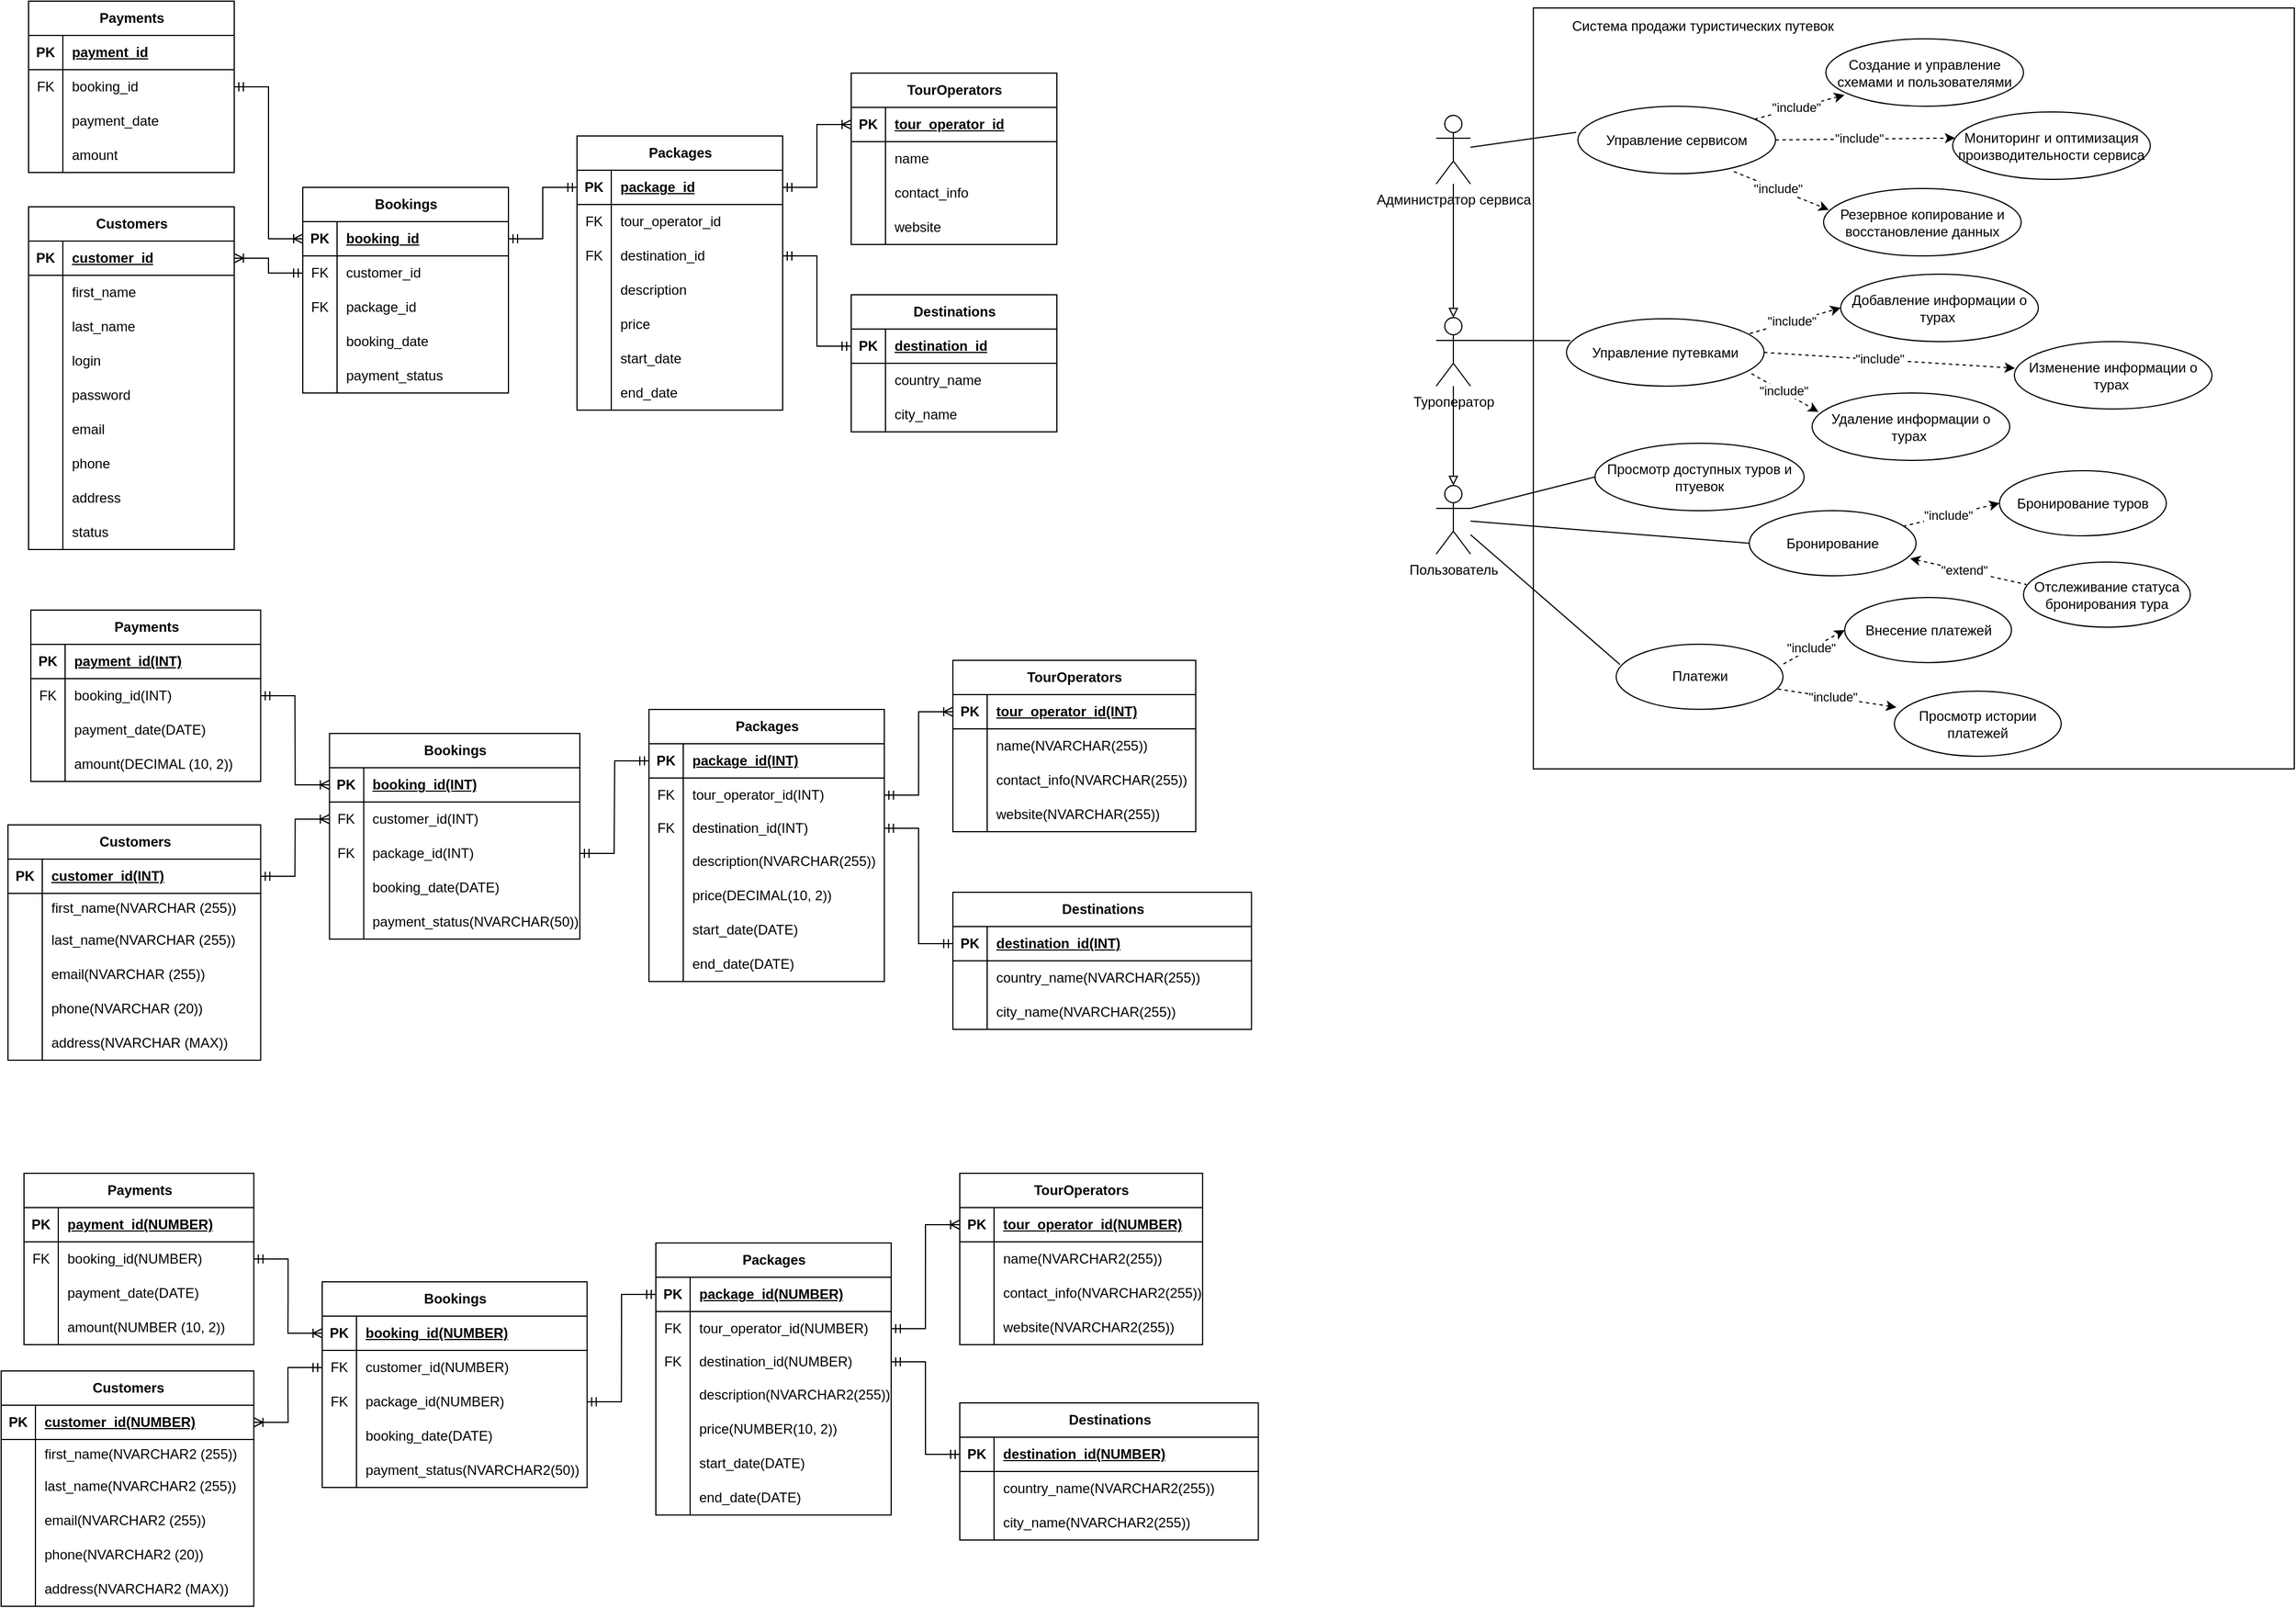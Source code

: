 <mxfile version="22.0.8" type="device">
  <diagram name="Страница — 1" id="O8qVS8Azb4WxAQAO-lRw">
    <mxGraphModel dx="1500" dy="784" grid="0" gridSize="10" guides="1" tooltips="1" connect="1" arrows="1" fold="1" page="1" pageScale="1" pageWidth="1169" pageHeight="827" math="0" shadow="0">
      <root>
        <mxCell id="0" />
        <mxCell id="1" parent="0" />
        <mxCell id="u0DjqbqsIP-IMMfZyhu3-8" value="" style="whiteSpace=wrap;html=1;aspect=fixed;" parent="1" vertex="1">
          <mxGeometry x="1352" y="121" width="666" height="666" as="geometry" />
        </mxCell>
        <mxCell id="HZQ2r1WE6JWU0bU-WZ3c-2" value="Packages" style="shape=table;startSize=30;container=1;collapsible=1;childLayout=tableLayout;fixedRows=1;rowLines=0;fontStyle=1;align=center;resizeLast=1;html=1;" parent="1" vertex="1">
          <mxGeometry x="515" y="233" width="180" height="240" as="geometry">
            <mxRectangle x="240" y="70" width="100" height="30" as="alternateBounds" />
          </mxGeometry>
        </mxCell>
        <mxCell id="HZQ2r1WE6JWU0bU-WZ3c-3" value="" style="shape=tableRow;horizontal=0;startSize=0;swimlaneHead=0;swimlaneBody=0;fillColor=none;collapsible=0;dropTarget=0;points=[[0,0.5],[1,0.5]];portConstraint=eastwest;top=0;left=0;right=0;bottom=1;" parent="HZQ2r1WE6JWU0bU-WZ3c-2" vertex="1">
          <mxGeometry y="30" width="180" height="30" as="geometry" />
        </mxCell>
        <mxCell id="HZQ2r1WE6JWU0bU-WZ3c-4" value="PK" style="shape=partialRectangle;connectable=0;fillColor=none;top=0;left=0;bottom=0;right=0;fontStyle=1;overflow=hidden;whiteSpace=wrap;html=1;" parent="HZQ2r1WE6JWU0bU-WZ3c-3" vertex="1">
          <mxGeometry width="30" height="30" as="geometry">
            <mxRectangle width="30" height="30" as="alternateBounds" />
          </mxGeometry>
        </mxCell>
        <mxCell id="HZQ2r1WE6JWU0bU-WZ3c-5" value="package_id" style="shape=partialRectangle;connectable=0;fillColor=none;top=0;left=0;bottom=0;right=0;align=left;spacingLeft=6;fontStyle=5;overflow=hidden;whiteSpace=wrap;html=1;" parent="HZQ2r1WE6JWU0bU-WZ3c-3" vertex="1">
          <mxGeometry x="30" width="150" height="30" as="geometry">
            <mxRectangle width="150" height="30" as="alternateBounds" />
          </mxGeometry>
        </mxCell>
        <mxCell id="HZQ2r1WE6JWU0bU-WZ3c-157" value="" style="shape=tableRow;horizontal=0;startSize=0;swimlaneHead=0;swimlaneBody=0;fillColor=none;collapsible=0;dropTarget=0;points=[[0,0.5],[1,0.5]];portConstraint=eastwest;top=0;left=0;right=0;bottom=0;" parent="HZQ2r1WE6JWU0bU-WZ3c-2" vertex="1">
          <mxGeometry y="60" width="180" height="30" as="geometry" />
        </mxCell>
        <mxCell id="HZQ2r1WE6JWU0bU-WZ3c-158" value="FK" style="shape=partialRectangle;connectable=0;fillColor=none;top=0;left=0;bottom=0;right=0;editable=1;overflow=hidden;whiteSpace=wrap;html=1;" parent="HZQ2r1WE6JWU0bU-WZ3c-157" vertex="1">
          <mxGeometry width="30" height="30" as="geometry">
            <mxRectangle width="30" height="30" as="alternateBounds" />
          </mxGeometry>
        </mxCell>
        <mxCell id="HZQ2r1WE6JWU0bU-WZ3c-159" value="tour_operator_id" style="shape=partialRectangle;connectable=0;fillColor=none;top=0;left=0;bottom=0;right=0;align=left;spacingLeft=6;overflow=hidden;whiteSpace=wrap;html=1;" parent="HZQ2r1WE6JWU0bU-WZ3c-157" vertex="1">
          <mxGeometry x="30" width="150" height="30" as="geometry">
            <mxRectangle width="150" height="30" as="alternateBounds" />
          </mxGeometry>
        </mxCell>
        <mxCell id="HZQ2r1WE6JWU0bU-WZ3c-6" value="" style="shape=tableRow;horizontal=0;startSize=0;swimlaneHead=0;swimlaneBody=0;fillColor=none;collapsible=0;dropTarget=0;points=[[0,0.5],[1,0.5]];portConstraint=eastwest;top=0;left=0;right=0;bottom=0;" parent="HZQ2r1WE6JWU0bU-WZ3c-2" vertex="1">
          <mxGeometry y="90" width="180" height="30" as="geometry" />
        </mxCell>
        <mxCell id="HZQ2r1WE6JWU0bU-WZ3c-7" value="FK" style="shape=partialRectangle;connectable=0;fillColor=none;top=0;left=0;bottom=0;right=0;editable=1;overflow=hidden;whiteSpace=wrap;html=1;" parent="HZQ2r1WE6JWU0bU-WZ3c-6" vertex="1">
          <mxGeometry width="30" height="30" as="geometry">
            <mxRectangle width="30" height="30" as="alternateBounds" />
          </mxGeometry>
        </mxCell>
        <mxCell id="HZQ2r1WE6JWU0bU-WZ3c-8" value="destination_id" style="shape=partialRectangle;connectable=0;fillColor=none;top=0;left=0;bottom=0;right=0;align=left;spacingLeft=6;overflow=hidden;whiteSpace=wrap;html=1;" parent="HZQ2r1WE6JWU0bU-WZ3c-6" vertex="1">
          <mxGeometry x="30" width="150" height="30" as="geometry">
            <mxRectangle width="150" height="30" as="alternateBounds" />
          </mxGeometry>
        </mxCell>
        <mxCell id="HZQ2r1WE6JWU0bU-WZ3c-9" value="" style="shape=tableRow;horizontal=0;startSize=0;swimlaneHead=0;swimlaneBody=0;fillColor=none;collapsible=0;dropTarget=0;points=[[0,0.5],[1,0.5]];portConstraint=eastwest;top=0;left=0;right=0;bottom=0;" parent="HZQ2r1WE6JWU0bU-WZ3c-2" vertex="1">
          <mxGeometry y="120" width="180" height="30" as="geometry" />
        </mxCell>
        <mxCell id="HZQ2r1WE6JWU0bU-WZ3c-10" value="" style="shape=partialRectangle;connectable=0;fillColor=none;top=0;left=0;bottom=0;right=0;editable=1;overflow=hidden;whiteSpace=wrap;html=1;" parent="HZQ2r1WE6JWU0bU-WZ3c-9" vertex="1">
          <mxGeometry width="30" height="30" as="geometry">
            <mxRectangle width="30" height="30" as="alternateBounds" />
          </mxGeometry>
        </mxCell>
        <mxCell id="HZQ2r1WE6JWU0bU-WZ3c-11" value="description" style="shape=partialRectangle;connectable=0;fillColor=none;top=0;left=0;bottom=0;right=0;align=left;spacingLeft=6;overflow=hidden;whiteSpace=wrap;html=1;" parent="HZQ2r1WE6JWU0bU-WZ3c-9" vertex="1">
          <mxGeometry x="30" width="150" height="30" as="geometry">
            <mxRectangle width="150" height="30" as="alternateBounds" />
          </mxGeometry>
        </mxCell>
        <mxCell id="HZQ2r1WE6JWU0bU-WZ3c-12" value="" style="shape=tableRow;horizontal=0;startSize=0;swimlaneHead=0;swimlaneBody=0;fillColor=none;collapsible=0;dropTarget=0;points=[[0,0.5],[1,0.5]];portConstraint=eastwest;top=0;left=0;right=0;bottom=0;" parent="HZQ2r1WE6JWU0bU-WZ3c-2" vertex="1">
          <mxGeometry y="150" width="180" height="30" as="geometry" />
        </mxCell>
        <mxCell id="HZQ2r1WE6JWU0bU-WZ3c-13" value="" style="shape=partialRectangle;connectable=0;fillColor=none;top=0;left=0;bottom=0;right=0;editable=1;overflow=hidden;whiteSpace=wrap;html=1;" parent="HZQ2r1WE6JWU0bU-WZ3c-12" vertex="1">
          <mxGeometry width="30" height="30" as="geometry">
            <mxRectangle width="30" height="30" as="alternateBounds" />
          </mxGeometry>
        </mxCell>
        <mxCell id="HZQ2r1WE6JWU0bU-WZ3c-14" value="price" style="shape=partialRectangle;connectable=0;fillColor=none;top=0;left=0;bottom=0;right=0;align=left;spacingLeft=6;overflow=hidden;whiteSpace=wrap;html=1;" parent="HZQ2r1WE6JWU0bU-WZ3c-12" vertex="1">
          <mxGeometry x="30" width="150" height="30" as="geometry">
            <mxRectangle width="150" height="30" as="alternateBounds" />
          </mxGeometry>
        </mxCell>
        <mxCell id="HZQ2r1WE6JWU0bU-WZ3c-35" value="" style="shape=tableRow;horizontal=0;startSize=0;swimlaneHead=0;swimlaneBody=0;fillColor=none;collapsible=0;dropTarget=0;points=[[0,0.5],[1,0.5]];portConstraint=eastwest;top=0;left=0;right=0;bottom=0;" parent="HZQ2r1WE6JWU0bU-WZ3c-2" vertex="1">
          <mxGeometry y="180" width="180" height="30" as="geometry" />
        </mxCell>
        <mxCell id="HZQ2r1WE6JWU0bU-WZ3c-36" value="" style="shape=partialRectangle;connectable=0;fillColor=none;top=0;left=0;bottom=0;right=0;editable=1;overflow=hidden;whiteSpace=wrap;html=1;" parent="HZQ2r1WE6JWU0bU-WZ3c-35" vertex="1">
          <mxGeometry width="30" height="30" as="geometry">
            <mxRectangle width="30" height="30" as="alternateBounds" />
          </mxGeometry>
        </mxCell>
        <mxCell id="HZQ2r1WE6JWU0bU-WZ3c-37" value="start_date" style="shape=partialRectangle;connectable=0;fillColor=none;top=0;left=0;bottom=0;right=0;align=left;spacingLeft=6;overflow=hidden;whiteSpace=wrap;html=1;" parent="HZQ2r1WE6JWU0bU-WZ3c-35" vertex="1">
          <mxGeometry x="30" width="150" height="30" as="geometry">
            <mxRectangle width="150" height="30" as="alternateBounds" />
          </mxGeometry>
        </mxCell>
        <mxCell id="HZQ2r1WE6JWU0bU-WZ3c-38" value="" style="shape=tableRow;horizontal=0;startSize=0;swimlaneHead=0;swimlaneBody=0;fillColor=none;collapsible=0;dropTarget=0;points=[[0,0.5],[1,0.5]];portConstraint=eastwest;top=0;left=0;right=0;bottom=0;" parent="HZQ2r1WE6JWU0bU-WZ3c-2" vertex="1">
          <mxGeometry y="210" width="180" height="30" as="geometry" />
        </mxCell>
        <mxCell id="HZQ2r1WE6JWU0bU-WZ3c-39" value="" style="shape=partialRectangle;connectable=0;fillColor=none;top=0;left=0;bottom=0;right=0;editable=1;overflow=hidden;whiteSpace=wrap;html=1;" parent="HZQ2r1WE6JWU0bU-WZ3c-38" vertex="1">
          <mxGeometry width="30" height="30" as="geometry">
            <mxRectangle width="30" height="30" as="alternateBounds" />
          </mxGeometry>
        </mxCell>
        <mxCell id="HZQ2r1WE6JWU0bU-WZ3c-40" value="end_date" style="shape=partialRectangle;connectable=0;fillColor=none;top=0;left=0;bottom=0;right=0;align=left;spacingLeft=6;overflow=hidden;whiteSpace=wrap;html=1;" parent="HZQ2r1WE6JWU0bU-WZ3c-38" vertex="1">
          <mxGeometry x="30" width="150" height="30" as="geometry">
            <mxRectangle width="150" height="30" as="alternateBounds" />
          </mxGeometry>
        </mxCell>
        <mxCell id="HZQ2r1WE6JWU0bU-WZ3c-16" value="" style="shape=tableRow;horizontal=0;startSize=0;swimlaneHead=0;swimlaneBody=0;fillColor=none;collapsible=0;dropTarget=0;points=[[0,0.5],[1,0.5]];portConstraint=eastwest;top=0;left=0;right=0;bottom=0;" parent="1" vertex="1">
          <mxGeometry x="255" y="148" width="180" height="30" as="geometry" />
        </mxCell>
        <mxCell id="HZQ2r1WE6JWU0bU-WZ3c-17" value="" style="shape=partialRectangle;connectable=0;fillColor=none;top=0;left=0;bottom=0;right=0;editable=1;overflow=hidden;whiteSpace=wrap;html=1;" parent="HZQ2r1WE6JWU0bU-WZ3c-16" vertex="1">
          <mxGeometry width="30" height="30" as="geometry">
            <mxRectangle width="30" height="30" as="alternateBounds" />
          </mxGeometry>
        </mxCell>
        <mxCell id="HZQ2r1WE6JWU0bU-WZ3c-41" value="Customers" style="shape=table;startSize=30;container=1;collapsible=1;childLayout=tableLayout;fixedRows=1;rowLines=0;fontStyle=1;align=center;resizeLast=1;html=1;" parent="1" vertex="1">
          <mxGeometry x="35" y="295" width="180" height="300" as="geometry">
            <mxRectangle x="240" y="70" width="100" height="30" as="alternateBounds" />
          </mxGeometry>
        </mxCell>
        <mxCell id="HZQ2r1WE6JWU0bU-WZ3c-42" value="" style="shape=tableRow;horizontal=0;startSize=0;swimlaneHead=0;swimlaneBody=0;fillColor=none;collapsible=0;dropTarget=0;points=[[0,0.5],[1,0.5]];portConstraint=eastwest;top=0;left=0;right=0;bottom=1;" parent="HZQ2r1WE6JWU0bU-WZ3c-41" vertex="1">
          <mxGeometry y="30" width="180" height="30" as="geometry" />
        </mxCell>
        <mxCell id="HZQ2r1WE6JWU0bU-WZ3c-43" value="PK" style="shape=partialRectangle;connectable=0;fillColor=none;top=0;left=0;bottom=0;right=0;fontStyle=1;overflow=hidden;whiteSpace=wrap;html=1;" parent="HZQ2r1WE6JWU0bU-WZ3c-42" vertex="1">
          <mxGeometry width="30" height="30" as="geometry">
            <mxRectangle width="30" height="30" as="alternateBounds" />
          </mxGeometry>
        </mxCell>
        <mxCell id="HZQ2r1WE6JWU0bU-WZ3c-44" value="customer_id" style="shape=partialRectangle;connectable=0;fillColor=none;top=0;left=0;bottom=0;right=0;align=left;spacingLeft=6;fontStyle=5;overflow=hidden;whiteSpace=wrap;html=1;" parent="HZQ2r1WE6JWU0bU-WZ3c-42" vertex="1">
          <mxGeometry x="30" width="150" height="30" as="geometry">
            <mxRectangle width="150" height="30" as="alternateBounds" />
          </mxGeometry>
        </mxCell>
        <mxCell id="HZQ2r1WE6JWU0bU-WZ3c-45" value="" style="shape=tableRow;horizontal=0;startSize=0;swimlaneHead=0;swimlaneBody=0;fillColor=none;collapsible=0;dropTarget=0;points=[[0,0.5],[1,0.5]];portConstraint=eastwest;top=0;left=0;right=0;bottom=0;" parent="HZQ2r1WE6JWU0bU-WZ3c-41" vertex="1">
          <mxGeometry y="60" width="180" height="30" as="geometry" />
        </mxCell>
        <mxCell id="HZQ2r1WE6JWU0bU-WZ3c-46" value="" style="shape=partialRectangle;connectable=0;fillColor=none;top=0;left=0;bottom=0;right=0;editable=1;overflow=hidden;whiteSpace=wrap;html=1;" parent="HZQ2r1WE6JWU0bU-WZ3c-45" vertex="1">
          <mxGeometry width="30" height="30" as="geometry">
            <mxRectangle width="30" height="30" as="alternateBounds" />
          </mxGeometry>
        </mxCell>
        <mxCell id="HZQ2r1WE6JWU0bU-WZ3c-47" value="first_name" style="shape=partialRectangle;connectable=0;fillColor=none;top=0;left=0;bottom=0;right=0;align=left;spacingLeft=6;overflow=hidden;whiteSpace=wrap;html=1;" parent="HZQ2r1WE6JWU0bU-WZ3c-45" vertex="1">
          <mxGeometry x="30" width="150" height="30" as="geometry">
            <mxRectangle width="150" height="30" as="alternateBounds" />
          </mxGeometry>
        </mxCell>
        <mxCell id="hdKX2Uwv2m716czJRopx-1" value="" style="shape=tableRow;horizontal=0;startSize=0;swimlaneHead=0;swimlaneBody=0;fillColor=none;collapsible=0;dropTarget=0;points=[[0,0.5],[1,0.5]];portConstraint=eastwest;top=0;left=0;right=0;bottom=0;" parent="HZQ2r1WE6JWU0bU-WZ3c-41" vertex="1">
          <mxGeometry y="90" width="180" height="30" as="geometry" />
        </mxCell>
        <mxCell id="hdKX2Uwv2m716czJRopx-2" value="" style="shape=partialRectangle;connectable=0;fillColor=none;top=0;left=0;bottom=0;right=0;editable=1;overflow=hidden;whiteSpace=wrap;html=1;" parent="hdKX2Uwv2m716czJRopx-1" vertex="1">
          <mxGeometry width="30" height="30" as="geometry">
            <mxRectangle width="30" height="30" as="alternateBounds" />
          </mxGeometry>
        </mxCell>
        <mxCell id="hdKX2Uwv2m716czJRopx-3" value="last_name" style="shape=partialRectangle;connectable=0;fillColor=none;top=0;left=0;bottom=0;right=0;align=left;spacingLeft=6;overflow=hidden;whiteSpace=wrap;html=1;" parent="hdKX2Uwv2m716czJRopx-1" vertex="1">
          <mxGeometry x="30" width="150" height="30" as="geometry">
            <mxRectangle width="150" height="30" as="alternateBounds" />
          </mxGeometry>
        </mxCell>
        <mxCell id="hdKX2Uwv2m716czJRopx-4" value="" style="shape=tableRow;horizontal=0;startSize=0;swimlaneHead=0;swimlaneBody=0;fillColor=none;collapsible=0;dropTarget=0;points=[[0,0.5],[1,0.5]];portConstraint=eastwest;top=0;left=0;right=0;bottom=0;" parent="HZQ2r1WE6JWU0bU-WZ3c-41" vertex="1">
          <mxGeometry y="120" width="180" height="30" as="geometry" />
        </mxCell>
        <mxCell id="hdKX2Uwv2m716czJRopx-5" value="" style="shape=partialRectangle;connectable=0;fillColor=none;top=0;left=0;bottom=0;right=0;editable=1;overflow=hidden;whiteSpace=wrap;html=1;" parent="hdKX2Uwv2m716czJRopx-4" vertex="1">
          <mxGeometry width="30" height="30" as="geometry">
            <mxRectangle width="30" height="30" as="alternateBounds" />
          </mxGeometry>
        </mxCell>
        <mxCell id="hdKX2Uwv2m716czJRopx-6" value="login" style="shape=partialRectangle;connectable=0;fillColor=none;top=0;left=0;bottom=0;right=0;align=left;spacingLeft=6;overflow=hidden;whiteSpace=wrap;html=1;" parent="hdKX2Uwv2m716czJRopx-4" vertex="1">
          <mxGeometry x="30" width="150" height="30" as="geometry">
            <mxRectangle width="150" height="30" as="alternateBounds" />
          </mxGeometry>
        </mxCell>
        <mxCell id="HZQ2r1WE6JWU0bU-WZ3c-48" value="" style="shape=tableRow;horizontal=0;startSize=0;swimlaneHead=0;swimlaneBody=0;fillColor=none;collapsible=0;dropTarget=0;points=[[0,0.5],[1,0.5]];portConstraint=eastwest;top=0;left=0;right=0;bottom=0;" parent="HZQ2r1WE6JWU0bU-WZ3c-41" vertex="1">
          <mxGeometry y="150" width="180" height="30" as="geometry" />
        </mxCell>
        <mxCell id="HZQ2r1WE6JWU0bU-WZ3c-49" value="" style="shape=partialRectangle;connectable=0;fillColor=none;top=0;left=0;bottom=0;right=0;editable=1;overflow=hidden;whiteSpace=wrap;html=1;" parent="HZQ2r1WE6JWU0bU-WZ3c-48" vertex="1">
          <mxGeometry width="30" height="30" as="geometry">
            <mxRectangle width="30" height="30" as="alternateBounds" />
          </mxGeometry>
        </mxCell>
        <mxCell id="HZQ2r1WE6JWU0bU-WZ3c-50" value="password" style="shape=partialRectangle;connectable=0;fillColor=none;top=0;left=0;bottom=0;right=0;align=left;spacingLeft=6;overflow=hidden;whiteSpace=wrap;html=1;" parent="HZQ2r1WE6JWU0bU-WZ3c-48" vertex="1">
          <mxGeometry x="30" width="150" height="30" as="geometry">
            <mxRectangle width="150" height="30" as="alternateBounds" />
          </mxGeometry>
        </mxCell>
        <mxCell id="HZQ2r1WE6JWU0bU-WZ3c-51" value="" style="shape=tableRow;horizontal=0;startSize=0;swimlaneHead=0;swimlaneBody=0;fillColor=none;collapsible=0;dropTarget=0;points=[[0,0.5],[1,0.5]];portConstraint=eastwest;top=0;left=0;right=0;bottom=0;" parent="HZQ2r1WE6JWU0bU-WZ3c-41" vertex="1">
          <mxGeometry y="180" width="180" height="30" as="geometry" />
        </mxCell>
        <mxCell id="HZQ2r1WE6JWU0bU-WZ3c-52" value="" style="shape=partialRectangle;connectable=0;fillColor=none;top=0;left=0;bottom=0;right=0;editable=1;overflow=hidden;whiteSpace=wrap;html=1;" parent="HZQ2r1WE6JWU0bU-WZ3c-51" vertex="1">
          <mxGeometry width="30" height="30" as="geometry">
            <mxRectangle width="30" height="30" as="alternateBounds" />
          </mxGeometry>
        </mxCell>
        <mxCell id="HZQ2r1WE6JWU0bU-WZ3c-53" value="email" style="shape=partialRectangle;connectable=0;fillColor=none;top=0;left=0;bottom=0;right=0;align=left;spacingLeft=6;overflow=hidden;whiteSpace=wrap;html=1;" parent="HZQ2r1WE6JWU0bU-WZ3c-51" vertex="1">
          <mxGeometry x="30" width="150" height="30" as="geometry">
            <mxRectangle width="150" height="30" as="alternateBounds" />
          </mxGeometry>
        </mxCell>
        <mxCell id="HZQ2r1WE6JWU0bU-WZ3c-54" value="" style="shape=tableRow;horizontal=0;startSize=0;swimlaneHead=0;swimlaneBody=0;fillColor=none;collapsible=0;dropTarget=0;points=[[0,0.5],[1,0.5]];portConstraint=eastwest;top=0;left=0;right=0;bottom=0;" parent="HZQ2r1WE6JWU0bU-WZ3c-41" vertex="1">
          <mxGeometry y="210" width="180" height="30" as="geometry" />
        </mxCell>
        <mxCell id="HZQ2r1WE6JWU0bU-WZ3c-55" value="" style="shape=partialRectangle;connectable=0;fillColor=none;top=0;left=0;bottom=0;right=0;editable=1;overflow=hidden;whiteSpace=wrap;html=1;" parent="HZQ2r1WE6JWU0bU-WZ3c-54" vertex="1">
          <mxGeometry width="30" height="30" as="geometry">
            <mxRectangle width="30" height="30" as="alternateBounds" />
          </mxGeometry>
        </mxCell>
        <mxCell id="HZQ2r1WE6JWU0bU-WZ3c-56" value="phone" style="shape=partialRectangle;connectable=0;fillColor=none;top=0;left=0;bottom=0;right=0;align=left;spacingLeft=6;overflow=hidden;whiteSpace=wrap;html=1;" parent="HZQ2r1WE6JWU0bU-WZ3c-54" vertex="1">
          <mxGeometry x="30" width="150" height="30" as="geometry">
            <mxRectangle width="150" height="30" as="alternateBounds" />
          </mxGeometry>
        </mxCell>
        <mxCell id="hdKX2Uwv2m716czJRopx-7" value="" style="shape=tableRow;horizontal=0;startSize=0;swimlaneHead=0;swimlaneBody=0;fillColor=none;collapsible=0;dropTarget=0;points=[[0,0.5],[1,0.5]];portConstraint=eastwest;top=0;left=0;right=0;bottom=0;" parent="HZQ2r1WE6JWU0bU-WZ3c-41" vertex="1">
          <mxGeometry y="240" width="180" height="30" as="geometry" />
        </mxCell>
        <mxCell id="hdKX2Uwv2m716czJRopx-8" value="" style="shape=partialRectangle;connectable=0;fillColor=none;top=0;left=0;bottom=0;right=0;editable=1;overflow=hidden;whiteSpace=wrap;html=1;" parent="hdKX2Uwv2m716czJRopx-7" vertex="1">
          <mxGeometry width="30" height="30" as="geometry">
            <mxRectangle width="30" height="30" as="alternateBounds" />
          </mxGeometry>
        </mxCell>
        <mxCell id="hdKX2Uwv2m716czJRopx-9" value="address" style="shape=partialRectangle;connectable=0;fillColor=none;top=0;left=0;bottom=0;right=0;align=left;spacingLeft=6;overflow=hidden;whiteSpace=wrap;html=1;" parent="hdKX2Uwv2m716czJRopx-7" vertex="1">
          <mxGeometry x="30" width="150" height="30" as="geometry">
            <mxRectangle width="150" height="30" as="alternateBounds" />
          </mxGeometry>
        </mxCell>
        <mxCell id="HZQ2r1WE6JWU0bU-WZ3c-57" value="" style="shape=tableRow;horizontal=0;startSize=0;swimlaneHead=0;swimlaneBody=0;fillColor=none;collapsible=0;dropTarget=0;points=[[0,0.5],[1,0.5]];portConstraint=eastwest;top=0;left=0;right=0;bottom=0;" parent="HZQ2r1WE6JWU0bU-WZ3c-41" vertex="1">
          <mxGeometry y="270" width="180" height="30" as="geometry" />
        </mxCell>
        <mxCell id="HZQ2r1WE6JWU0bU-WZ3c-58" value="" style="shape=partialRectangle;connectable=0;fillColor=none;top=0;left=0;bottom=0;right=0;editable=1;overflow=hidden;whiteSpace=wrap;html=1;" parent="HZQ2r1WE6JWU0bU-WZ3c-57" vertex="1">
          <mxGeometry width="30" height="30" as="geometry">
            <mxRectangle width="30" height="30" as="alternateBounds" />
          </mxGeometry>
        </mxCell>
        <mxCell id="HZQ2r1WE6JWU0bU-WZ3c-59" value="status" style="shape=partialRectangle;connectable=0;fillColor=none;top=0;left=0;bottom=0;right=0;align=left;spacingLeft=6;overflow=hidden;whiteSpace=wrap;html=1;" parent="HZQ2r1WE6JWU0bU-WZ3c-57" vertex="1">
          <mxGeometry x="30" width="150" height="30" as="geometry">
            <mxRectangle width="150" height="30" as="alternateBounds" />
          </mxGeometry>
        </mxCell>
        <mxCell id="HZQ2r1WE6JWU0bU-WZ3c-60" value="Bookings" style="shape=table;startSize=30;container=1;collapsible=1;childLayout=tableLayout;fixedRows=1;rowLines=0;fontStyle=1;align=center;resizeLast=1;html=1;" parent="1" vertex="1">
          <mxGeometry x="275" y="278" width="180" height="180" as="geometry">
            <mxRectangle x="240" y="70" width="100" height="30" as="alternateBounds" />
          </mxGeometry>
        </mxCell>
        <mxCell id="HZQ2r1WE6JWU0bU-WZ3c-61" value="" style="shape=tableRow;horizontal=0;startSize=0;swimlaneHead=0;swimlaneBody=0;fillColor=none;collapsible=0;dropTarget=0;points=[[0,0.5],[1,0.5]];portConstraint=eastwest;top=0;left=0;right=0;bottom=1;" parent="HZQ2r1WE6JWU0bU-WZ3c-60" vertex="1">
          <mxGeometry y="30" width="180" height="30" as="geometry" />
        </mxCell>
        <mxCell id="HZQ2r1WE6JWU0bU-WZ3c-62" value="PK" style="shape=partialRectangle;connectable=0;fillColor=none;top=0;left=0;bottom=0;right=0;fontStyle=1;overflow=hidden;whiteSpace=wrap;html=1;" parent="HZQ2r1WE6JWU0bU-WZ3c-61" vertex="1">
          <mxGeometry width="30" height="30" as="geometry">
            <mxRectangle width="30" height="30" as="alternateBounds" />
          </mxGeometry>
        </mxCell>
        <mxCell id="HZQ2r1WE6JWU0bU-WZ3c-63" value="booking_id" style="shape=partialRectangle;connectable=0;fillColor=none;top=0;left=0;bottom=0;right=0;align=left;spacingLeft=6;fontStyle=5;overflow=hidden;whiteSpace=wrap;html=1;" parent="HZQ2r1WE6JWU0bU-WZ3c-61" vertex="1">
          <mxGeometry x="30" width="150" height="30" as="geometry">
            <mxRectangle width="150" height="30" as="alternateBounds" />
          </mxGeometry>
        </mxCell>
        <mxCell id="HZQ2r1WE6JWU0bU-WZ3c-64" value="" style="shape=tableRow;horizontal=0;startSize=0;swimlaneHead=0;swimlaneBody=0;fillColor=none;collapsible=0;dropTarget=0;points=[[0,0.5],[1,0.5]];portConstraint=eastwest;top=0;left=0;right=0;bottom=0;" parent="HZQ2r1WE6JWU0bU-WZ3c-60" vertex="1">
          <mxGeometry y="60" width="180" height="30" as="geometry" />
        </mxCell>
        <mxCell id="HZQ2r1WE6JWU0bU-WZ3c-65" value="FK" style="shape=partialRectangle;connectable=0;fillColor=none;top=0;left=0;bottom=0;right=0;editable=1;overflow=hidden;whiteSpace=wrap;html=1;" parent="HZQ2r1WE6JWU0bU-WZ3c-64" vertex="1">
          <mxGeometry width="30" height="30" as="geometry">
            <mxRectangle width="30" height="30" as="alternateBounds" />
          </mxGeometry>
        </mxCell>
        <mxCell id="HZQ2r1WE6JWU0bU-WZ3c-66" value="customer_id" style="shape=partialRectangle;connectable=0;fillColor=none;top=0;left=0;bottom=0;right=0;align=left;spacingLeft=6;overflow=hidden;whiteSpace=wrap;html=1;" parent="HZQ2r1WE6JWU0bU-WZ3c-64" vertex="1">
          <mxGeometry x="30" width="150" height="30" as="geometry">
            <mxRectangle width="150" height="30" as="alternateBounds" />
          </mxGeometry>
        </mxCell>
        <mxCell id="HZQ2r1WE6JWU0bU-WZ3c-67" value="" style="shape=tableRow;horizontal=0;startSize=0;swimlaneHead=0;swimlaneBody=0;fillColor=none;collapsible=0;dropTarget=0;points=[[0,0.5],[1,0.5]];portConstraint=eastwest;top=0;left=0;right=0;bottom=0;" parent="HZQ2r1WE6JWU0bU-WZ3c-60" vertex="1">
          <mxGeometry y="90" width="180" height="30" as="geometry" />
        </mxCell>
        <mxCell id="HZQ2r1WE6JWU0bU-WZ3c-68" value="FK" style="shape=partialRectangle;connectable=0;fillColor=none;top=0;left=0;bottom=0;right=0;editable=1;overflow=hidden;whiteSpace=wrap;html=1;" parent="HZQ2r1WE6JWU0bU-WZ3c-67" vertex="1">
          <mxGeometry width="30" height="30" as="geometry">
            <mxRectangle width="30" height="30" as="alternateBounds" />
          </mxGeometry>
        </mxCell>
        <mxCell id="HZQ2r1WE6JWU0bU-WZ3c-69" value="package_id" style="shape=partialRectangle;connectable=0;fillColor=none;top=0;left=0;bottom=0;right=0;align=left;spacingLeft=6;overflow=hidden;whiteSpace=wrap;html=1;" parent="HZQ2r1WE6JWU0bU-WZ3c-67" vertex="1">
          <mxGeometry x="30" width="150" height="30" as="geometry">
            <mxRectangle width="150" height="30" as="alternateBounds" />
          </mxGeometry>
        </mxCell>
        <mxCell id="HZQ2r1WE6JWU0bU-WZ3c-70" value="" style="shape=tableRow;horizontal=0;startSize=0;swimlaneHead=0;swimlaneBody=0;fillColor=none;collapsible=0;dropTarget=0;points=[[0,0.5],[1,0.5]];portConstraint=eastwest;top=0;left=0;right=0;bottom=0;" parent="HZQ2r1WE6JWU0bU-WZ3c-60" vertex="1">
          <mxGeometry y="120" width="180" height="30" as="geometry" />
        </mxCell>
        <mxCell id="HZQ2r1WE6JWU0bU-WZ3c-71" value="" style="shape=partialRectangle;connectable=0;fillColor=none;top=0;left=0;bottom=0;right=0;editable=1;overflow=hidden;whiteSpace=wrap;html=1;" parent="HZQ2r1WE6JWU0bU-WZ3c-70" vertex="1">
          <mxGeometry width="30" height="30" as="geometry">
            <mxRectangle width="30" height="30" as="alternateBounds" />
          </mxGeometry>
        </mxCell>
        <mxCell id="HZQ2r1WE6JWU0bU-WZ3c-72" value="booking_date" style="shape=partialRectangle;connectable=0;fillColor=none;top=0;left=0;bottom=0;right=0;align=left;spacingLeft=6;overflow=hidden;whiteSpace=wrap;html=1;" parent="HZQ2r1WE6JWU0bU-WZ3c-70" vertex="1">
          <mxGeometry x="30" width="150" height="30" as="geometry">
            <mxRectangle width="150" height="30" as="alternateBounds" />
          </mxGeometry>
        </mxCell>
        <mxCell id="HZQ2r1WE6JWU0bU-WZ3c-73" value="" style="shape=tableRow;horizontal=0;startSize=0;swimlaneHead=0;swimlaneBody=0;fillColor=none;collapsible=0;dropTarget=0;points=[[0,0.5],[1,0.5]];portConstraint=eastwest;top=0;left=0;right=0;bottom=0;" parent="HZQ2r1WE6JWU0bU-WZ3c-60" vertex="1">
          <mxGeometry y="150" width="180" height="30" as="geometry" />
        </mxCell>
        <mxCell id="HZQ2r1WE6JWU0bU-WZ3c-74" value="" style="shape=partialRectangle;connectable=0;fillColor=none;top=0;left=0;bottom=0;right=0;editable=1;overflow=hidden;whiteSpace=wrap;html=1;" parent="HZQ2r1WE6JWU0bU-WZ3c-73" vertex="1">
          <mxGeometry width="30" height="30" as="geometry">
            <mxRectangle width="30" height="30" as="alternateBounds" />
          </mxGeometry>
        </mxCell>
        <mxCell id="HZQ2r1WE6JWU0bU-WZ3c-75" value="payment_status" style="shape=partialRectangle;connectable=0;fillColor=none;top=0;left=0;bottom=0;right=0;align=left;spacingLeft=6;overflow=hidden;whiteSpace=wrap;html=1;" parent="HZQ2r1WE6JWU0bU-WZ3c-73" vertex="1">
          <mxGeometry x="30" width="150" height="30" as="geometry">
            <mxRectangle width="150" height="30" as="alternateBounds" />
          </mxGeometry>
        </mxCell>
        <mxCell id="HZQ2r1WE6JWU0bU-WZ3c-79" value="Payments" style="shape=table;startSize=30;container=1;collapsible=1;childLayout=tableLayout;fixedRows=1;rowLines=0;fontStyle=1;align=center;resizeLast=1;html=1;" parent="1" vertex="1">
          <mxGeometry x="35" y="115" width="180" height="150" as="geometry">
            <mxRectangle x="240" y="70" width="100" height="30" as="alternateBounds" />
          </mxGeometry>
        </mxCell>
        <mxCell id="HZQ2r1WE6JWU0bU-WZ3c-80" value="" style="shape=tableRow;horizontal=0;startSize=0;swimlaneHead=0;swimlaneBody=0;fillColor=none;collapsible=0;dropTarget=0;points=[[0,0.5],[1,0.5]];portConstraint=eastwest;top=0;left=0;right=0;bottom=1;" parent="HZQ2r1WE6JWU0bU-WZ3c-79" vertex="1">
          <mxGeometry y="30" width="180" height="30" as="geometry" />
        </mxCell>
        <mxCell id="HZQ2r1WE6JWU0bU-WZ3c-81" value="PK" style="shape=partialRectangle;connectable=0;fillColor=none;top=0;left=0;bottom=0;right=0;fontStyle=1;overflow=hidden;whiteSpace=wrap;html=1;" parent="HZQ2r1WE6JWU0bU-WZ3c-80" vertex="1">
          <mxGeometry width="30" height="30" as="geometry">
            <mxRectangle width="30" height="30" as="alternateBounds" />
          </mxGeometry>
        </mxCell>
        <mxCell id="HZQ2r1WE6JWU0bU-WZ3c-82" value="payment_id" style="shape=partialRectangle;connectable=0;fillColor=none;top=0;left=0;bottom=0;right=0;align=left;spacingLeft=6;fontStyle=5;overflow=hidden;whiteSpace=wrap;html=1;" parent="HZQ2r1WE6JWU0bU-WZ3c-80" vertex="1">
          <mxGeometry x="30" width="150" height="30" as="geometry">
            <mxRectangle width="150" height="30" as="alternateBounds" />
          </mxGeometry>
        </mxCell>
        <mxCell id="HZQ2r1WE6JWU0bU-WZ3c-83" value="" style="shape=tableRow;horizontal=0;startSize=0;swimlaneHead=0;swimlaneBody=0;fillColor=none;collapsible=0;dropTarget=0;points=[[0,0.5],[1,0.5]];portConstraint=eastwest;top=0;left=0;right=0;bottom=0;" parent="HZQ2r1WE6JWU0bU-WZ3c-79" vertex="1">
          <mxGeometry y="60" width="180" height="30" as="geometry" />
        </mxCell>
        <mxCell id="HZQ2r1WE6JWU0bU-WZ3c-84" value="FK" style="shape=partialRectangle;connectable=0;fillColor=none;top=0;left=0;bottom=0;right=0;editable=1;overflow=hidden;whiteSpace=wrap;html=1;" parent="HZQ2r1WE6JWU0bU-WZ3c-83" vertex="1">
          <mxGeometry width="30" height="30" as="geometry">
            <mxRectangle width="30" height="30" as="alternateBounds" />
          </mxGeometry>
        </mxCell>
        <mxCell id="HZQ2r1WE6JWU0bU-WZ3c-85" value="booking_id" style="shape=partialRectangle;connectable=0;fillColor=none;top=0;left=0;bottom=0;right=0;align=left;spacingLeft=6;overflow=hidden;whiteSpace=wrap;html=1;" parent="HZQ2r1WE6JWU0bU-WZ3c-83" vertex="1">
          <mxGeometry x="30" width="150" height="30" as="geometry">
            <mxRectangle width="150" height="30" as="alternateBounds" />
          </mxGeometry>
        </mxCell>
        <mxCell id="HZQ2r1WE6JWU0bU-WZ3c-86" value="" style="shape=tableRow;horizontal=0;startSize=0;swimlaneHead=0;swimlaneBody=0;fillColor=none;collapsible=0;dropTarget=0;points=[[0,0.5],[1,0.5]];portConstraint=eastwest;top=0;left=0;right=0;bottom=0;" parent="HZQ2r1WE6JWU0bU-WZ3c-79" vertex="1">
          <mxGeometry y="90" width="180" height="30" as="geometry" />
        </mxCell>
        <mxCell id="HZQ2r1WE6JWU0bU-WZ3c-87" value="" style="shape=partialRectangle;connectable=0;fillColor=none;top=0;left=0;bottom=0;right=0;editable=1;overflow=hidden;whiteSpace=wrap;html=1;" parent="HZQ2r1WE6JWU0bU-WZ3c-86" vertex="1">
          <mxGeometry width="30" height="30" as="geometry">
            <mxRectangle width="30" height="30" as="alternateBounds" />
          </mxGeometry>
        </mxCell>
        <mxCell id="HZQ2r1WE6JWU0bU-WZ3c-88" value="payment_date" style="shape=partialRectangle;connectable=0;fillColor=none;top=0;left=0;bottom=0;right=0;align=left;spacingLeft=6;overflow=hidden;whiteSpace=wrap;html=1;" parent="HZQ2r1WE6JWU0bU-WZ3c-86" vertex="1">
          <mxGeometry x="30" width="150" height="30" as="geometry">
            <mxRectangle width="150" height="30" as="alternateBounds" />
          </mxGeometry>
        </mxCell>
        <mxCell id="HZQ2r1WE6JWU0bU-WZ3c-89" value="" style="shape=tableRow;horizontal=0;startSize=0;swimlaneHead=0;swimlaneBody=0;fillColor=none;collapsible=0;dropTarget=0;points=[[0,0.5],[1,0.5]];portConstraint=eastwest;top=0;left=0;right=0;bottom=0;" parent="HZQ2r1WE6JWU0bU-WZ3c-79" vertex="1">
          <mxGeometry y="120" width="180" height="30" as="geometry" />
        </mxCell>
        <mxCell id="HZQ2r1WE6JWU0bU-WZ3c-90" value="" style="shape=partialRectangle;connectable=0;fillColor=none;top=0;left=0;bottom=0;right=0;editable=1;overflow=hidden;whiteSpace=wrap;html=1;" parent="HZQ2r1WE6JWU0bU-WZ3c-89" vertex="1">
          <mxGeometry width="30" height="30" as="geometry">
            <mxRectangle width="30" height="30" as="alternateBounds" />
          </mxGeometry>
        </mxCell>
        <mxCell id="HZQ2r1WE6JWU0bU-WZ3c-91" value="amount" style="shape=partialRectangle;connectable=0;fillColor=none;top=0;left=0;bottom=0;right=0;align=left;spacingLeft=6;overflow=hidden;whiteSpace=wrap;html=1;" parent="HZQ2r1WE6JWU0bU-WZ3c-89" vertex="1">
          <mxGeometry x="30" width="150" height="30" as="geometry">
            <mxRectangle width="150" height="30" as="alternateBounds" />
          </mxGeometry>
        </mxCell>
        <mxCell id="HZQ2r1WE6JWU0bU-WZ3c-95" value="TourOperators" style="shape=table;startSize=30;container=1;collapsible=1;childLayout=tableLayout;fixedRows=1;rowLines=0;fontStyle=1;align=center;resizeLast=1;html=1;" parent="1" vertex="1">
          <mxGeometry x="755" y="178" width="180" height="150" as="geometry">
            <mxRectangle x="240" y="70" width="100" height="30" as="alternateBounds" />
          </mxGeometry>
        </mxCell>
        <mxCell id="HZQ2r1WE6JWU0bU-WZ3c-96" value="" style="shape=tableRow;horizontal=0;startSize=0;swimlaneHead=0;swimlaneBody=0;fillColor=none;collapsible=0;dropTarget=0;points=[[0,0.5],[1,0.5]];portConstraint=eastwest;top=0;left=0;right=0;bottom=1;" parent="HZQ2r1WE6JWU0bU-WZ3c-95" vertex="1">
          <mxGeometry y="30" width="180" height="30" as="geometry" />
        </mxCell>
        <mxCell id="HZQ2r1WE6JWU0bU-WZ3c-97" value="PK" style="shape=partialRectangle;connectable=0;fillColor=none;top=0;left=0;bottom=0;right=0;fontStyle=1;overflow=hidden;whiteSpace=wrap;html=1;" parent="HZQ2r1WE6JWU0bU-WZ3c-96" vertex="1">
          <mxGeometry width="30" height="30" as="geometry">
            <mxRectangle width="30" height="30" as="alternateBounds" />
          </mxGeometry>
        </mxCell>
        <mxCell id="HZQ2r1WE6JWU0bU-WZ3c-98" value="tour_operator_id" style="shape=partialRectangle;connectable=0;fillColor=none;top=0;left=0;bottom=0;right=0;align=left;spacingLeft=6;fontStyle=5;overflow=hidden;whiteSpace=wrap;html=1;" parent="HZQ2r1WE6JWU0bU-WZ3c-96" vertex="1">
          <mxGeometry x="30" width="150" height="30" as="geometry">
            <mxRectangle width="150" height="30" as="alternateBounds" />
          </mxGeometry>
        </mxCell>
        <mxCell id="HZQ2r1WE6JWU0bU-WZ3c-99" value="" style="shape=tableRow;horizontal=0;startSize=0;swimlaneHead=0;swimlaneBody=0;fillColor=none;collapsible=0;dropTarget=0;points=[[0,0.5],[1,0.5]];portConstraint=eastwest;top=0;left=0;right=0;bottom=0;" parent="HZQ2r1WE6JWU0bU-WZ3c-95" vertex="1">
          <mxGeometry y="60" width="180" height="30" as="geometry" />
        </mxCell>
        <mxCell id="HZQ2r1WE6JWU0bU-WZ3c-100" value="" style="shape=partialRectangle;connectable=0;fillColor=none;top=0;left=0;bottom=0;right=0;editable=1;overflow=hidden;whiteSpace=wrap;html=1;" parent="HZQ2r1WE6JWU0bU-WZ3c-99" vertex="1">
          <mxGeometry width="30" height="30" as="geometry">
            <mxRectangle width="30" height="30" as="alternateBounds" />
          </mxGeometry>
        </mxCell>
        <mxCell id="HZQ2r1WE6JWU0bU-WZ3c-101" value="name" style="shape=partialRectangle;connectable=0;fillColor=none;top=0;left=0;bottom=0;right=0;align=left;spacingLeft=6;overflow=hidden;whiteSpace=wrap;html=1;" parent="HZQ2r1WE6JWU0bU-WZ3c-99" vertex="1">
          <mxGeometry x="30" width="150" height="30" as="geometry">
            <mxRectangle width="150" height="30" as="alternateBounds" />
          </mxGeometry>
        </mxCell>
        <mxCell id="HZQ2r1WE6JWU0bU-WZ3c-102" value="" style="shape=tableRow;horizontal=0;startSize=0;swimlaneHead=0;swimlaneBody=0;fillColor=none;collapsible=0;dropTarget=0;points=[[0,0.5],[1,0.5]];portConstraint=eastwest;top=0;left=0;right=0;bottom=0;" parent="HZQ2r1WE6JWU0bU-WZ3c-95" vertex="1">
          <mxGeometry y="90" width="180" height="30" as="geometry" />
        </mxCell>
        <mxCell id="HZQ2r1WE6JWU0bU-WZ3c-103" value="" style="shape=partialRectangle;connectable=0;fillColor=none;top=0;left=0;bottom=0;right=0;editable=1;overflow=hidden;whiteSpace=wrap;html=1;" parent="HZQ2r1WE6JWU0bU-WZ3c-102" vertex="1">
          <mxGeometry width="30" height="30" as="geometry">
            <mxRectangle width="30" height="30" as="alternateBounds" />
          </mxGeometry>
        </mxCell>
        <mxCell id="HZQ2r1WE6JWU0bU-WZ3c-104" value="contact_info" style="shape=partialRectangle;connectable=0;fillColor=none;top=0;left=0;bottom=0;right=0;align=left;spacingLeft=6;overflow=hidden;whiteSpace=wrap;html=1;" parent="HZQ2r1WE6JWU0bU-WZ3c-102" vertex="1">
          <mxGeometry x="30" width="150" height="30" as="geometry">
            <mxRectangle width="150" height="30" as="alternateBounds" />
          </mxGeometry>
        </mxCell>
        <mxCell id="HZQ2r1WE6JWU0bU-WZ3c-105" value="" style="shape=tableRow;horizontal=0;startSize=0;swimlaneHead=0;swimlaneBody=0;fillColor=none;collapsible=0;dropTarget=0;points=[[0,0.5],[1,0.5]];portConstraint=eastwest;top=0;left=0;right=0;bottom=0;" parent="HZQ2r1WE6JWU0bU-WZ3c-95" vertex="1">
          <mxGeometry y="120" width="180" height="30" as="geometry" />
        </mxCell>
        <mxCell id="HZQ2r1WE6JWU0bU-WZ3c-106" value="" style="shape=partialRectangle;connectable=0;fillColor=none;top=0;left=0;bottom=0;right=0;editable=1;overflow=hidden;whiteSpace=wrap;html=1;" parent="HZQ2r1WE6JWU0bU-WZ3c-105" vertex="1">
          <mxGeometry width="30" height="30" as="geometry">
            <mxRectangle width="30" height="30" as="alternateBounds" />
          </mxGeometry>
        </mxCell>
        <mxCell id="HZQ2r1WE6JWU0bU-WZ3c-107" value="website" style="shape=partialRectangle;connectable=0;fillColor=none;top=0;left=0;bottom=0;right=0;align=left;spacingLeft=6;overflow=hidden;whiteSpace=wrap;html=1;" parent="HZQ2r1WE6JWU0bU-WZ3c-105" vertex="1">
          <mxGeometry x="30" width="150" height="30" as="geometry">
            <mxRectangle width="150" height="30" as="alternateBounds" />
          </mxGeometry>
        </mxCell>
        <mxCell id="Dz8ZlMGmcUjuwTQGI3EP-1" value="Destinations" style="shape=table;startSize=30;container=1;collapsible=1;childLayout=tableLayout;fixedRows=1;rowLines=0;fontStyle=1;align=center;resizeLast=1;html=1;" parent="1" vertex="1">
          <mxGeometry x="755" y="372" width="180" height="120" as="geometry">
            <mxRectangle x="240" y="70" width="100" height="30" as="alternateBounds" />
          </mxGeometry>
        </mxCell>
        <mxCell id="Dz8ZlMGmcUjuwTQGI3EP-2" value="" style="shape=tableRow;horizontal=0;startSize=0;swimlaneHead=0;swimlaneBody=0;fillColor=none;collapsible=0;dropTarget=0;points=[[0,0.5],[1,0.5]];portConstraint=eastwest;top=0;left=0;right=0;bottom=1;" parent="Dz8ZlMGmcUjuwTQGI3EP-1" vertex="1">
          <mxGeometry y="30" width="180" height="30" as="geometry" />
        </mxCell>
        <mxCell id="Dz8ZlMGmcUjuwTQGI3EP-3" value="PK" style="shape=partialRectangle;connectable=0;fillColor=none;top=0;left=0;bottom=0;right=0;fontStyle=1;overflow=hidden;whiteSpace=wrap;html=1;" parent="Dz8ZlMGmcUjuwTQGI3EP-2" vertex="1">
          <mxGeometry width="30" height="30" as="geometry">
            <mxRectangle width="30" height="30" as="alternateBounds" />
          </mxGeometry>
        </mxCell>
        <mxCell id="Dz8ZlMGmcUjuwTQGI3EP-4" value="destination_id" style="shape=partialRectangle;connectable=0;fillColor=none;top=0;left=0;bottom=0;right=0;align=left;spacingLeft=6;fontStyle=5;overflow=hidden;whiteSpace=wrap;html=1;" parent="Dz8ZlMGmcUjuwTQGI3EP-2" vertex="1">
          <mxGeometry x="30" width="150" height="30" as="geometry">
            <mxRectangle width="150" height="30" as="alternateBounds" />
          </mxGeometry>
        </mxCell>
        <mxCell id="Dz8ZlMGmcUjuwTQGI3EP-5" value="" style="shape=tableRow;horizontal=0;startSize=0;swimlaneHead=0;swimlaneBody=0;fillColor=none;collapsible=0;dropTarget=0;points=[[0,0.5],[1,0.5]];portConstraint=eastwest;top=0;left=0;right=0;bottom=0;" parent="Dz8ZlMGmcUjuwTQGI3EP-1" vertex="1">
          <mxGeometry y="60" width="180" height="30" as="geometry" />
        </mxCell>
        <mxCell id="Dz8ZlMGmcUjuwTQGI3EP-6" value="" style="shape=partialRectangle;connectable=0;fillColor=none;top=0;left=0;bottom=0;right=0;editable=1;overflow=hidden;whiteSpace=wrap;html=1;" parent="Dz8ZlMGmcUjuwTQGI3EP-5" vertex="1">
          <mxGeometry width="30" height="30" as="geometry">
            <mxRectangle width="30" height="30" as="alternateBounds" />
          </mxGeometry>
        </mxCell>
        <mxCell id="Dz8ZlMGmcUjuwTQGI3EP-7" value="country_name" style="shape=partialRectangle;connectable=0;fillColor=none;top=0;left=0;bottom=0;right=0;align=left;spacingLeft=6;overflow=hidden;whiteSpace=wrap;html=1;" parent="Dz8ZlMGmcUjuwTQGI3EP-5" vertex="1">
          <mxGeometry x="30" width="150" height="30" as="geometry">
            <mxRectangle width="150" height="30" as="alternateBounds" />
          </mxGeometry>
        </mxCell>
        <mxCell id="Dz8ZlMGmcUjuwTQGI3EP-8" value="" style="shape=tableRow;horizontal=0;startSize=0;swimlaneHead=0;swimlaneBody=0;fillColor=none;collapsible=0;dropTarget=0;points=[[0,0.5],[1,0.5]];portConstraint=eastwest;top=0;left=0;right=0;bottom=0;" parent="Dz8ZlMGmcUjuwTQGI3EP-1" vertex="1">
          <mxGeometry y="90" width="180" height="30" as="geometry" />
        </mxCell>
        <mxCell id="Dz8ZlMGmcUjuwTQGI3EP-9" value="" style="shape=partialRectangle;connectable=0;fillColor=none;top=0;left=0;bottom=0;right=0;editable=1;overflow=hidden;whiteSpace=wrap;html=1;" parent="Dz8ZlMGmcUjuwTQGI3EP-8" vertex="1">
          <mxGeometry width="30" height="30" as="geometry">
            <mxRectangle width="30" height="30" as="alternateBounds" />
          </mxGeometry>
        </mxCell>
        <mxCell id="Dz8ZlMGmcUjuwTQGI3EP-10" value="city_name" style="shape=partialRectangle;connectable=0;fillColor=none;top=0;left=0;bottom=0;right=0;align=left;spacingLeft=6;overflow=hidden;whiteSpace=wrap;html=1;" parent="Dz8ZlMGmcUjuwTQGI3EP-8" vertex="1">
          <mxGeometry x="30" width="150" height="30" as="geometry">
            <mxRectangle width="150" height="30" as="alternateBounds" />
          </mxGeometry>
        </mxCell>
        <mxCell id="Dz8ZlMGmcUjuwTQGI3EP-15" value="" style="edgeStyle=entityRelationEdgeStyle;fontSize=12;html=1;endArrow=ERmandOne;startArrow=ERmandOne;rounded=0;entryX=0;entryY=0.5;entryDx=0;entryDy=0;exitX=1;exitY=0.5;exitDx=0;exitDy=0;" parent="1" source="HZQ2r1WE6JWU0bU-WZ3c-6" target="Dz8ZlMGmcUjuwTQGI3EP-2" edge="1">
          <mxGeometry width="100" height="100" relative="1" as="geometry">
            <mxPoint x="502" y="327" as="sourcePoint" />
            <mxPoint x="602" y="227" as="targetPoint" />
          </mxGeometry>
        </mxCell>
        <mxCell id="BgQbeGaH690Ib3gaV9tl-1" value="" style="edgeStyle=entityRelationEdgeStyle;fontSize=12;html=1;endArrow=ERoneToMany;startArrow=ERmandOne;rounded=0;entryX=0;entryY=0.5;entryDx=0;entryDy=0;" parent="1" source="HZQ2r1WE6JWU0bU-WZ3c-3" target="HZQ2r1WE6JWU0bU-WZ3c-96" edge="1">
          <mxGeometry width="100" height="100" relative="1" as="geometry">
            <mxPoint x="501" y="342" as="sourcePoint" />
            <mxPoint x="691" y="184" as="targetPoint" />
          </mxGeometry>
        </mxCell>
        <mxCell id="BgQbeGaH690Ib3gaV9tl-2" value="" style="edgeStyle=entityRelationEdgeStyle;fontSize=12;html=1;endArrow=ERoneToMany;startArrow=ERmandOne;rounded=0;exitX=0;exitY=0.5;exitDx=0;exitDy=0;entryX=1;entryY=0.5;entryDx=0;entryDy=0;" parent="1" source="HZQ2r1WE6JWU0bU-WZ3c-64" target="HZQ2r1WE6JWU0bU-WZ3c-42" edge="1">
          <mxGeometry width="100" height="100" relative="1" as="geometry">
            <mxPoint x="501" y="342" as="sourcePoint" />
            <mxPoint x="601" y="242" as="targetPoint" />
          </mxGeometry>
        </mxCell>
        <mxCell id="BgQbeGaH690Ib3gaV9tl-3" value="" style="edgeStyle=entityRelationEdgeStyle;fontSize=12;html=1;endArrow=ERoneToMany;startArrow=ERmandOne;rounded=0;exitX=1;exitY=0.5;exitDx=0;exitDy=0;entryX=0;entryY=0.5;entryDx=0;entryDy=0;" parent="1" source="HZQ2r1WE6JWU0bU-WZ3c-83" target="HZQ2r1WE6JWU0bU-WZ3c-61" edge="1">
          <mxGeometry width="100" height="100" relative="1" as="geometry">
            <mxPoint x="501" y="342" as="sourcePoint" />
            <mxPoint x="601" y="242" as="targetPoint" />
          </mxGeometry>
        </mxCell>
        <mxCell id="BgQbeGaH690Ib3gaV9tl-4" value="Payments" style="shape=table;startSize=30;container=1;collapsible=1;childLayout=tableLayout;fixedRows=1;rowLines=0;fontStyle=1;align=center;resizeLast=1;html=1;" parent="1" vertex="1">
          <mxGeometry x="31" y="1141" width="201.15" height="150" as="geometry">
            <mxRectangle x="240" y="70" width="100" height="30" as="alternateBounds" />
          </mxGeometry>
        </mxCell>
        <mxCell id="BgQbeGaH690Ib3gaV9tl-5" value="" style="shape=tableRow;horizontal=0;startSize=0;swimlaneHead=0;swimlaneBody=0;fillColor=none;collapsible=0;dropTarget=0;points=[[0,0.5],[1,0.5]];portConstraint=eastwest;top=0;left=0;right=0;bottom=1;" parent="BgQbeGaH690Ib3gaV9tl-4" vertex="1">
          <mxGeometry y="30" width="201.15" height="30" as="geometry" />
        </mxCell>
        <mxCell id="BgQbeGaH690Ib3gaV9tl-6" value="PK" style="shape=partialRectangle;connectable=0;fillColor=none;top=0;left=0;bottom=0;right=0;fontStyle=1;overflow=hidden;whiteSpace=wrap;html=1;" parent="BgQbeGaH690Ib3gaV9tl-5" vertex="1">
          <mxGeometry width="30" height="30" as="geometry">
            <mxRectangle width="30" height="30" as="alternateBounds" />
          </mxGeometry>
        </mxCell>
        <mxCell id="BgQbeGaH690Ib3gaV9tl-7" value="payment_id(NUMBER)" style="shape=partialRectangle;connectable=0;fillColor=none;top=0;left=0;bottom=0;right=0;align=left;spacingLeft=6;fontStyle=5;overflow=hidden;whiteSpace=wrap;html=1;" parent="BgQbeGaH690Ib3gaV9tl-5" vertex="1">
          <mxGeometry x="30" width="171.15" height="30" as="geometry">
            <mxRectangle width="171.15" height="30" as="alternateBounds" />
          </mxGeometry>
        </mxCell>
        <mxCell id="BgQbeGaH690Ib3gaV9tl-8" value="" style="shape=tableRow;horizontal=0;startSize=0;swimlaneHead=0;swimlaneBody=0;fillColor=none;collapsible=0;dropTarget=0;points=[[0,0.5],[1,0.5]];portConstraint=eastwest;top=0;left=0;right=0;bottom=0;" parent="BgQbeGaH690Ib3gaV9tl-4" vertex="1">
          <mxGeometry y="60" width="201.15" height="30" as="geometry" />
        </mxCell>
        <mxCell id="BgQbeGaH690Ib3gaV9tl-9" value="FK" style="shape=partialRectangle;connectable=0;fillColor=none;top=0;left=0;bottom=0;right=0;editable=1;overflow=hidden;whiteSpace=wrap;html=1;" parent="BgQbeGaH690Ib3gaV9tl-8" vertex="1">
          <mxGeometry width="30" height="30" as="geometry">
            <mxRectangle width="30" height="30" as="alternateBounds" />
          </mxGeometry>
        </mxCell>
        <mxCell id="BgQbeGaH690Ib3gaV9tl-10" value="booking_id(NUMBER)" style="shape=partialRectangle;connectable=0;fillColor=none;top=0;left=0;bottom=0;right=0;align=left;spacingLeft=6;overflow=hidden;whiteSpace=wrap;html=1;" parent="BgQbeGaH690Ib3gaV9tl-8" vertex="1">
          <mxGeometry x="30" width="171.15" height="30" as="geometry">
            <mxRectangle width="171.15" height="30" as="alternateBounds" />
          </mxGeometry>
        </mxCell>
        <mxCell id="BgQbeGaH690Ib3gaV9tl-11" value="" style="shape=tableRow;horizontal=0;startSize=0;swimlaneHead=0;swimlaneBody=0;fillColor=none;collapsible=0;dropTarget=0;points=[[0,0.5],[1,0.5]];portConstraint=eastwest;top=0;left=0;right=0;bottom=0;" parent="BgQbeGaH690Ib3gaV9tl-4" vertex="1">
          <mxGeometry y="90" width="201.15" height="30" as="geometry" />
        </mxCell>
        <mxCell id="BgQbeGaH690Ib3gaV9tl-12" value="" style="shape=partialRectangle;connectable=0;fillColor=none;top=0;left=0;bottom=0;right=0;editable=1;overflow=hidden;whiteSpace=wrap;html=1;" parent="BgQbeGaH690Ib3gaV9tl-11" vertex="1">
          <mxGeometry width="30" height="30" as="geometry">
            <mxRectangle width="30" height="30" as="alternateBounds" />
          </mxGeometry>
        </mxCell>
        <mxCell id="BgQbeGaH690Ib3gaV9tl-13" value="payment_date(DATE)" style="shape=partialRectangle;connectable=0;fillColor=none;top=0;left=0;bottom=0;right=0;align=left;spacingLeft=6;overflow=hidden;whiteSpace=wrap;html=1;" parent="BgQbeGaH690Ib3gaV9tl-11" vertex="1">
          <mxGeometry x="30" width="171.15" height="30" as="geometry">
            <mxRectangle width="171.15" height="30" as="alternateBounds" />
          </mxGeometry>
        </mxCell>
        <mxCell id="BgQbeGaH690Ib3gaV9tl-14" value="" style="shape=tableRow;horizontal=0;startSize=0;swimlaneHead=0;swimlaneBody=0;fillColor=none;collapsible=0;dropTarget=0;points=[[0,0.5],[1,0.5]];portConstraint=eastwest;top=0;left=0;right=0;bottom=0;" parent="BgQbeGaH690Ib3gaV9tl-4" vertex="1">
          <mxGeometry y="120" width="201.15" height="30" as="geometry" />
        </mxCell>
        <mxCell id="BgQbeGaH690Ib3gaV9tl-15" value="" style="shape=partialRectangle;connectable=0;fillColor=none;top=0;left=0;bottom=0;right=0;editable=1;overflow=hidden;whiteSpace=wrap;html=1;" parent="BgQbeGaH690Ib3gaV9tl-14" vertex="1">
          <mxGeometry width="30" height="30" as="geometry">
            <mxRectangle width="30" height="30" as="alternateBounds" />
          </mxGeometry>
        </mxCell>
        <mxCell id="BgQbeGaH690Ib3gaV9tl-16" value="amount(NUMBER&amp;nbsp;(10, 2))" style="shape=partialRectangle;connectable=0;fillColor=none;top=0;left=0;bottom=0;right=0;align=left;spacingLeft=6;overflow=hidden;whiteSpace=wrap;html=1;" parent="BgQbeGaH690Ib3gaV9tl-14" vertex="1">
          <mxGeometry x="30" width="171.15" height="30" as="geometry">
            <mxRectangle width="171.15" height="30" as="alternateBounds" />
          </mxGeometry>
        </mxCell>
        <mxCell id="BgQbeGaH690Ib3gaV9tl-17" value="Customers" style="shape=table;startSize=30;container=1;collapsible=1;childLayout=tableLayout;fixedRows=1;rowLines=0;fontStyle=1;align=center;resizeLast=1;html=1;" parent="1" vertex="1">
          <mxGeometry x="11" y="1314" width="221.15" height="206" as="geometry">
            <mxRectangle x="240" y="70" width="100" height="30" as="alternateBounds" />
          </mxGeometry>
        </mxCell>
        <mxCell id="BgQbeGaH690Ib3gaV9tl-18" value="" style="shape=tableRow;horizontal=0;startSize=0;swimlaneHead=0;swimlaneBody=0;fillColor=none;collapsible=0;dropTarget=0;points=[[0,0.5],[1,0.5]];portConstraint=eastwest;top=0;left=0;right=0;bottom=1;" parent="BgQbeGaH690Ib3gaV9tl-17" vertex="1">
          <mxGeometry y="30" width="221.15" height="30" as="geometry" />
        </mxCell>
        <mxCell id="BgQbeGaH690Ib3gaV9tl-19" value="PK" style="shape=partialRectangle;connectable=0;fillColor=none;top=0;left=0;bottom=0;right=0;fontStyle=1;overflow=hidden;whiteSpace=wrap;html=1;" parent="BgQbeGaH690Ib3gaV9tl-18" vertex="1">
          <mxGeometry width="30" height="30" as="geometry">
            <mxRectangle width="30" height="30" as="alternateBounds" />
          </mxGeometry>
        </mxCell>
        <mxCell id="BgQbeGaH690Ib3gaV9tl-20" value="customer_id(NUMBER)" style="shape=partialRectangle;connectable=0;fillColor=none;top=0;left=0;bottom=0;right=0;align=left;spacingLeft=6;fontStyle=5;overflow=hidden;whiteSpace=wrap;html=1;" parent="BgQbeGaH690Ib3gaV9tl-18" vertex="1">
          <mxGeometry x="30" width="191.15" height="30" as="geometry">
            <mxRectangle width="191.15" height="30" as="alternateBounds" />
          </mxGeometry>
        </mxCell>
        <mxCell id="BgQbeGaH690Ib3gaV9tl-21" value="" style="shape=tableRow;horizontal=0;startSize=0;swimlaneHead=0;swimlaneBody=0;fillColor=none;collapsible=0;dropTarget=0;points=[[0,0.5],[1,0.5]];portConstraint=eastwest;top=0;left=0;right=0;bottom=0;" parent="BgQbeGaH690Ib3gaV9tl-17" vertex="1">
          <mxGeometry y="60" width="221.15" height="26" as="geometry" />
        </mxCell>
        <mxCell id="BgQbeGaH690Ib3gaV9tl-22" value="" style="shape=partialRectangle;connectable=0;fillColor=none;top=0;left=0;bottom=0;right=0;editable=1;overflow=hidden;whiteSpace=wrap;html=1;" parent="BgQbeGaH690Ib3gaV9tl-21" vertex="1">
          <mxGeometry width="30" height="26" as="geometry">
            <mxRectangle width="30" height="26" as="alternateBounds" />
          </mxGeometry>
        </mxCell>
        <mxCell id="BgQbeGaH690Ib3gaV9tl-23" value="first_name(NVARCHAR2 (255))" style="shape=partialRectangle;connectable=0;fillColor=none;top=0;left=0;bottom=0;right=0;align=left;spacingLeft=6;overflow=hidden;whiteSpace=wrap;html=1;" parent="BgQbeGaH690Ib3gaV9tl-21" vertex="1">
          <mxGeometry x="30" width="191.15" height="26" as="geometry">
            <mxRectangle width="191.15" height="26" as="alternateBounds" />
          </mxGeometry>
        </mxCell>
        <mxCell id="BgQbeGaH690Ib3gaV9tl-24" value="" style="shape=tableRow;horizontal=0;startSize=0;swimlaneHead=0;swimlaneBody=0;fillColor=none;collapsible=0;dropTarget=0;points=[[0,0.5],[1,0.5]];portConstraint=eastwest;top=0;left=0;right=0;bottom=0;" parent="BgQbeGaH690Ib3gaV9tl-17" vertex="1">
          <mxGeometry y="86" width="221.15" height="30" as="geometry" />
        </mxCell>
        <mxCell id="BgQbeGaH690Ib3gaV9tl-25" value="" style="shape=partialRectangle;connectable=0;fillColor=none;top=0;left=0;bottom=0;right=0;editable=1;overflow=hidden;whiteSpace=wrap;html=1;" parent="BgQbeGaH690Ib3gaV9tl-24" vertex="1">
          <mxGeometry width="30" height="30" as="geometry">
            <mxRectangle width="30" height="30" as="alternateBounds" />
          </mxGeometry>
        </mxCell>
        <mxCell id="BgQbeGaH690Ib3gaV9tl-26" value="last_name(NVARCHAR2 (255))" style="shape=partialRectangle;connectable=0;fillColor=none;top=0;left=0;bottom=0;right=0;align=left;spacingLeft=6;overflow=hidden;whiteSpace=wrap;html=1;" parent="BgQbeGaH690Ib3gaV9tl-24" vertex="1">
          <mxGeometry x="30" width="191.15" height="30" as="geometry">
            <mxRectangle width="191.15" height="30" as="alternateBounds" />
          </mxGeometry>
        </mxCell>
        <mxCell id="BgQbeGaH690Ib3gaV9tl-27" value="" style="shape=tableRow;horizontal=0;startSize=0;swimlaneHead=0;swimlaneBody=0;fillColor=none;collapsible=0;dropTarget=0;points=[[0,0.5],[1,0.5]];portConstraint=eastwest;top=0;left=0;right=0;bottom=0;" parent="BgQbeGaH690Ib3gaV9tl-17" vertex="1">
          <mxGeometry y="116" width="221.15" height="30" as="geometry" />
        </mxCell>
        <mxCell id="BgQbeGaH690Ib3gaV9tl-28" value="" style="shape=partialRectangle;connectable=0;fillColor=none;top=0;left=0;bottom=0;right=0;editable=1;overflow=hidden;whiteSpace=wrap;html=1;" parent="BgQbeGaH690Ib3gaV9tl-27" vertex="1">
          <mxGeometry width="30" height="30" as="geometry">
            <mxRectangle width="30" height="30" as="alternateBounds" />
          </mxGeometry>
        </mxCell>
        <mxCell id="BgQbeGaH690Ib3gaV9tl-29" value="email(NVARCHAR2 (255))" style="shape=partialRectangle;connectable=0;fillColor=none;top=0;left=0;bottom=0;right=0;align=left;spacingLeft=6;overflow=hidden;whiteSpace=wrap;html=1;" parent="BgQbeGaH690Ib3gaV9tl-27" vertex="1">
          <mxGeometry x="30" width="191.15" height="30" as="geometry">
            <mxRectangle width="191.15" height="30" as="alternateBounds" />
          </mxGeometry>
        </mxCell>
        <mxCell id="BgQbeGaH690Ib3gaV9tl-30" value="" style="shape=tableRow;horizontal=0;startSize=0;swimlaneHead=0;swimlaneBody=0;fillColor=none;collapsible=0;dropTarget=0;points=[[0,0.5],[1,0.5]];portConstraint=eastwest;top=0;left=0;right=0;bottom=0;" parent="BgQbeGaH690Ib3gaV9tl-17" vertex="1">
          <mxGeometry y="146" width="221.15" height="30" as="geometry" />
        </mxCell>
        <mxCell id="BgQbeGaH690Ib3gaV9tl-31" value="" style="shape=partialRectangle;connectable=0;fillColor=none;top=0;left=0;bottom=0;right=0;editable=1;overflow=hidden;whiteSpace=wrap;html=1;" parent="BgQbeGaH690Ib3gaV9tl-30" vertex="1">
          <mxGeometry width="30" height="30" as="geometry">
            <mxRectangle width="30" height="30" as="alternateBounds" />
          </mxGeometry>
        </mxCell>
        <mxCell id="BgQbeGaH690Ib3gaV9tl-32" value="phone(NVARCHAR2 (20))" style="shape=partialRectangle;connectable=0;fillColor=none;top=0;left=0;bottom=0;right=0;align=left;spacingLeft=6;overflow=hidden;whiteSpace=wrap;html=1;" parent="BgQbeGaH690Ib3gaV9tl-30" vertex="1">
          <mxGeometry x="30" width="191.15" height="30" as="geometry">
            <mxRectangle width="191.15" height="30" as="alternateBounds" />
          </mxGeometry>
        </mxCell>
        <mxCell id="BgQbeGaH690Ib3gaV9tl-33" value="" style="shape=tableRow;horizontal=0;startSize=0;swimlaneHead=0;swimlaneBody=0;fillColor=none;collapsible=0;dropTarget=0;points=[[0,0.5],[1,0.5]];portConstraint=eastwest;top=0;left=0;right=0;bottom=0;" parent="BgQbeGaH690Ib3gaV9tl-17" vertex="1">
          <mxGeometry y="176" width="221.15" height="30" as="geometry" />
        </mxCell>
        <mxCell id="BgQbeGaH690Ib3gaV9tl-34" value="" style="shape=partialRectangle;connectable=0;fillColor=none;top=0;left=0;bottom=0;right=0;editable=1;overflow=hidden;whiteSpace=wrap;html=1;" parent="BgQbeGaH690Ib3gaV9tl-33" vertex="1">
          <mxGeometry width="30" height="30" as="geometry">
            <mxRectangle width="30" height="30" as="alternateBounds" />
          </mxGeometry>
        </mxCell>
        <mxCell id="BgQbeGaH690Ib3gaV9tl-35" value="address(NVARCHAR2 (MAX))" style="shape=partialRectangle;connectable=0;fillColor=none;top=0;left=0;bottom=0;right=0;align=left;spacingLeft=6;overflow=hidden;whiteSpace=wrap;html=1;" parent="BgQbeGaH690Ib3gaV9tl-33" vertex="1">
          <mxGeometry x="30" width="191.15" height="30" as="geometry">
            <mxRectangle width="191.15" height="30" as="alternateBounds" />
          </mxGeometry>
        </mxCell>
        <mxCell id="BgQbeGaH690Ib3gaV9tl-36" value="Bookings" style="shape=table;startSize=30;container=1;collapsible=1;childLayout=tableLayout;fixedRows=1;rowLines=0;fontStyle=1;align=center;resizeLast=1;html=1;" parent="1" vertex="1">
          <mxGeometry x="292" y="1236" width="231.833" height="180" as="geometry">
            <mxRectangle x="240" y="70" width="100" height="30" as="alternateBounds" />
          </mxGeometry>
        </mxCell>
        <mxCell id="BgQbeGaH690Ib3gaV9tl-37" value="" style="shape=tableRow;horizontal=0;startSize=0;swimlaneHead=0;swimlaneBody=0;fillColor=none;collapsible=0;dropTarget=0;points=[[0,0.5],[1,0.5]];portConstraint=eastwest;top=0;left=0;right=0;bottom=1;" parent="BgQbeGaH690Ib3gaV9tl-36" vertex="1">
          <mxGeometry y="30" width="231.833" height="30" as="geometry" />
        </mxCell>
        <mxCell id="BgQbeGaH690Ib3gaV9tl-38" value="PK" style="shape=partialRectangle;connectable=0;fillColor=none;top=0;left=0;bottom=0;right=0;fontStyle=1;overflow=hidden;whiteSpace=wrap;html=1;" parent="BgQbeGaH690Ib3gaV9tl-37" vertex="1">
          <mxGeometry width="30" height="30" as="geometry">
            <mxRectangle width="30" height="30" as="alternateBounds" />
          </mxGeometry>
        </mxCell>
        <mxCell id="BgQbeGaH690Ib3gaV9tl-39" value="booking_id(NUMBER)" style="shape=partialRectangle;connectable=0;fillColor=none;top=0;left=0;bottom=0;right=0;align=left;spacingLeft=6;fontStyle=5;overflow=hidden;whiteSpace=wrap;html=1;" parent="BgQbeGaH690Ib3gaV9tl-37" vertex="1">
          <mxGeometry x="30" width="201.833" height="30" as="geometry">
            <mxRectangle width="201.833" height="30" as="alternateBounds" />
          </mxGeometry>
        </mxCell>
        <mxCell id="BgQbeGaH690Ib3gaV9tl-40" value="" style="shape=tableRow;horizontal=0;startSize=0;swimlaneHead=0;swimlaneBody=0;fillColor=none;collapsible=0;dropTarget=0;points=[[0,0.5],[1,0.5]];portConstraint=eastwest;top=0;left=0;right=0;bottom=0;" parent="BgQbeGaH690Ib3gaV9tl-36" vertex="1">
          <mxGeometry y="60" width="231.833" height="30" as="geometry" />
        </mxCell>
        <mxCell id="BgQbeGaH690Ib3gaV9tl-41" value="FK" style="shape=partialRectangle;connectable=0;fillColor=none;top=0;left=0;bottom=0;right=0;editable=1;overflow=hidden;whiteSpace=wrap;html=1;" parent="BgQbeGaH690Ib3gaV9tl-40" vertex="1">
          <mxGeometry width="30" height="30" as="geometry">
            <mxRectangle width="30" height="30" as="alternateBounds" />
          </mxGeometry>
        </mxCell>
        <mxCell id="BgQbeGaH690Ib3gaV9tl-42" value="customer_id(NUMBER)" style="shape=partialRectangle;connectable=0;fillColor=none;top=0;left=0;bottom=0;right=0;align=left;spacingLeft=6;overflow=hidden;whiteSpace=wrap;html=1;" parent="BgQbeGaH690Ib3gaV9tl-40" vertex="1">
          <mxGeometry x="30" width="201.833" height="30" as="geometry">
            <mxRectangle width="201.833" height="30" as="alternateBounds" />
          </mxGeometry>
        </mxCell>
        <mxCell id="BgQbeGaH690Ib3gaV9tl-43" value="" style="shape=tableRow;horizontal=0;startSize=0;swimlaneHead=0;swimlaneBody=0;fillColor=none;collapsible=0;dropTarget=0;points=[[0,0.5],[1,0.5]];portConstraint=eastwest;top=0;left=0;right=0;bottom=0;" parent="BgQbeGaH690Ib3gaV9tl-36" vertex="1">
          <mxGeometry y="90" width="231.833" height="30" as="geometry" />
        </mxCell>
        <mxCell id="BgQbeGaH690Ib3gaV9tl-44" value="FK" style="shape=partialRectangle;connectable=0;fillColor=none;top=0;left=0;bottom=0;right=0;editable=1;overflow=hidden;whiteSpace=wrap;html=1;" parent="BgQbeGaH690Ib3gaV9tl-43" vertex="1">
          <mxGeometry width="30" height="30" as="geometry">
            <mxRectangle width="30" height="30" as="alternateBounds" />
          </mxGeometry>
        </mxCell>
        <mxCell id="BgQbeGaH690Ib3gaV9tl-45" value="package_id(NUMBER)" style="shape=partialRectangle;connectable=0;fillColor=none;top=0;left=0;bottom=0;right=0;align=left;spacingLeft=6;overflow=hidden;whiteSpace=wrap;html=1;" parent="BgQbeGaH690Ib3gaV9tl-43" vertex="1">
          <mxGeometry x="30" width="201.833" height="30" as="geometry">
            <mxRectangle width="201.833" height="30" as="alternateBounds" />
          </mxGeometry>
        </mxCell>
        <mxCell id="BgQbeGaH690Ib3gaV9tl-46" value="" style="shape=tableRow;horizontal=0;startSize=0;swimlaneHead=0;swimlaneBody=0;fillColor=none;collapsible=0;dropTarget=0;points=[[0,0.5],[1,0.5]];portConstraint=eastwest;top=0;left=0;right=0;bottom=0;" parent="BgQbeGaH690Ib3gaV9tl-36" vertex="1">
          <mxGeometry y="120" width="231.833" height="30" as="geometry" />
        </mxCell>
        <mxCell id="BgQbeGaH690Ib3gaV9tl-47" value="" style="shape=partialRectangle;connectable=0;fillColor=none;top=0;left=0;bottom=0;right=0;editable=1;overflow=hidden;whiteSpace=wrap;html=1;" parent="BgQbeGaH690Ib3gaV9tl-46" vertex="1">
          <mxGeometry width="30" height="30" as="geometry">
            <mxRectangle width="30" height="30" as="alternateBounds" />
          </mxGeometry>
        </mxCell>
        <mxCell id="BgQbeGaH690Ib3gaV9tl-48" value="booking_date(DATE)" style="shape=partialRectangle;connectable=0;fillColor=none;top=0;left=0;bottom=0;right=0;align=left;spacingLeft=6;overflow=hidden;whiteSpace=wrap;html=1;" parent="BgQbeGaH690Ib3gaV9tl-46" vertex="1">
          <mxGeometry x="30" width="201.833" height="30" as="geometry">
            <mxRectangle width="201.833" height="30" as="alternateBounds" />
          </mxGeometry>
        </mxCell>
        <mxCell id="BgQbeGaH690Ib3gaV9tl-49" value="" style="shape=tableRow;horizontal=0;startSize=0;swimlaneHead=0;swimlaneBody=0;fillColor=none;collapsible=0;dropTarget=0;points=[[0,0.5],[1,0.5]];portConstraint=eastwest;top=0;left=0;right=0;bottom=0;" parent="BgQbeGaH690Ib3gaV9tl-36" vertex="1">
          <mxGeometry y="150" width="231.833" height="30" as="geometry" />
        </mxCell>
        <mxCell id="BgQbeGaH690Ib3gaV9tl-50" value="" style="shape=partialRectangle;connectable=0;fillColor=none;top=0;left=0;bottom=0;right=0;editable=1;overflow=hidden;whiteSpace=wrap;html=1;" parent="BgQbeGaH690Ib3gaV9tl-49" vertex="1">
          <mxGeometry width="30" height="30" as="geometry">
            <mxRectangle width="30" height="30" as="alternateBounds" />
          </mxGeometry>
        </mxCell>
        <mxCell id="BgQbeGaH690Ib3gaV9tl-51" value="payment_status(NVARCHAR2(50))" style="shape=partialRectangle;connectable=0;fillColor=none;top=0;left=0;bottom=0;right=0;align=left;spacingLeft=6;overflow=hidden;whiteSpace=wrap;html=1;" parent="BgQbeGaH690Ib3gaV9tl-49" vertex="1">
          <mxGeometry x="30" width="201.833" height="30" as="geometry">
            <mxRectangle width="201.833" height="30" as="alternateBounds" />
          </mxGeometry>
        </mxCell>
        <mxCell id="BgQbeGaH690Ib3gaV9tl-52" value="Packages" style="shape=table;startSize=30;container=1;collapsible=1;childLayout=tableLayout;fixedRows=1;rowLines=0;fontStyle=1;align=center;resizeLast=1;html=1;" parent="1" vertex="1">
          <mxGeometry x="584" y="1202" width="205.95" height="238.15" as="geometry">
            <mxRectangle x="240" y="70" width="100" height="30" as="alternateBounds" />
          </mxGeometry>
        </mxCell>
        <mxCell id="BgQbeGaH690Ib3gaV9tl-53" value="" style="shape=tableRow;horizontal=0;startSize=0;swimlaneHead=0;swimlaneBody=0;fillColor=none;collapsible=0;dropTarget=0;points=[[0,0.5],[1,0.5]];portConstraint=eastwest;top=0;left=0;right=0;bottom=1;" parent="BgQbeGaH690Ib3gaV9tl-52" vertex="1">
          <mxGeometry y="30" width="205.95" height="30" as="geometry" />
        </mxCell>
        <mxCell id="BgQbeGaH690Ib3gaV9tl-54" value="PK" style="shape=partialRectangle;connectable=0;fillColor=none;top=0;left=0;bottom=0;right=0;fontStyle=1;overflow=hidden;whiteSpace=wrap;html=1;" parent="BgQbeGaH690Ib3gaV9tl-53" vertex="1">
          <mxGeometry width="30" height="30" as="geometry">
            <mxRectangle width="30" height="30" as="alternateBounds" />
          </mxGeometry>
        </mxCell>
        <mxCell id="BgQbeGaH690Ib3gaV9tl-55" value="package_id(NUMBER)" style="shape=partialRectangle;connectable=0;fillColor=none;top=0;left=0;bottom=0;right=0;align=left;spacingLeft=6;fontStyle=5;overflow=hidden;whiteSpace=wrap;html=1;" parent="BgQbeGaH690Ib3gaV9tl-53" vertex="1">
          <mxGeometry x="30" width="175.95" height="30" as="geometry">
            <mxRectangle width="175.95" height="30" as="alternateBounds" />
          </mxGeometry>
        </mxCell>
        <mxCell id="BgQbeGaH690Ib3gaV9tl-56" value="" style="shape=tableRow;horizontal=0;startSize=0;swimlaneHead=0;swimlaneBody=0;fillColor=none;collapsible=0;dropTarget=0;points=[[0,0.5],[1,0.5]];portConstraint=eastwest;top=0;left=0;right=0;bottom=0;" parent="BgQbeGaH690Ib3gaV9tl-52" vertex="1">
          <mxGeometry y="60" width="205.95" height="30" as="geometry" />
        </mxCell>
        <mxCell id="BgQbeGaH690Ib3gaV9tl-57" value="FK" style="shape=partialRectangle;connectable=0;fillColor=none;top=0;left=0;bottom=0;right=0;editable=1;overflow=hidden;whiteSpace=wrap;html=1;" parent="BgQbeGaH690Ib3gaV9tl-56" vertex="1">
          <mxGeometry width="30" height="30" as="geometry">
            <mxRectangle width="30" height="30" as="alternateBounds" />
          </mxGeometry>
        </mxCell>
        <mxCell id="BgQbeGaH690Ib3gaV9tl-58" value="tour_operator_id(NUMBER)" style="shape=partialRectangle;connectable=0;fillColor=none;top=0;left=0;bottom=0;right=0;align=left;spacingLeft=6;overflow=hidden;whiteSpace=wrap;html=1;" parent="BgQbeGaH690Ib3gaV9tl-56" vertex="1">
          <mxGeometry x="30" width="175.95" height="30" as="geometry">
            <mxRectangle width="175.95" height="30" as="alternateBounds" />
          </mxGeometry>
        </mxCell>
        <mxCell id="BgQbeGaH690Ib3gaV9tl-59" value="" style="shape=tableRow;horizontal=0;startSize=0;swimlaneHead=0;swimlaneBody=0;fillColor=none;collapsible=0;dropTarget=0;points=[[0,0.5],[1,0.5]];portConstraint=eastwest;top=0;left=0;right=0;bottom=0;" parent="BgQbeGaH690Ib3gaV9tl-52" vertex="1">
          <mxGeometry y="90" width="205.95" height="28" as="geometry" />
        </mxCell>
        <mxCell id="BgQbeGaH690Ib3gaV9tl-60" value="FK" style="shape=partialRectangle;connectable=0;fillColor=none;top=0;left=0;bottom=0;right=0;editable=1;overflow=hidden;whiteSpace=wrap;html=1;" parent="BgQbeGaH690Ib3gaV9tl-59" vertex="1">
          <mxGeometry width="30" height="28" as="geometry">
            <mxRectangle width="30" height="28" as="alternateBounds" />
          </mxGeometry>
        </mxCell>
        <mxCell id="BgQbeGaH690Ib3gaV9tl-61" value="destination_id(NUMBER)" style="shape=partialRectangle;connectable=0;fillColor=none;top=0;left=0;bottom=0;right=0;align=left;spacingLeft=6;overflow=hidden;whiteSpace=wrap;html=1;" parent="BgQbeGaH690Ib3gaV9tl-59" vertex="1">
          <mxGeometry x="30" width="175.95" height="28" as="geometry">
            <mxRectangle width="175.95" height="28" as="alternateBounds" />
          </mxGeometry>
        </mxCell>
        <mxCell id="BgQbeGaH690Ib3gaV9tl-62" value="" style="shape=tableRow;horizontal=0;startSize=0;swimlaneHead=0;swimlaneBody=0;fillColor=none;collapsible=0;dropTarget=0;points=[[0,0.5],[1,0.5]];portConstraint=eastwest;top=0;left=0;right=0;bottom=0;" parent="BgQbeGaH690Ib3gaV9tl-52" vertex="1">
          <mxGeometry y="118" width="205.95" height="30" as="geometry" />
        </mxCell>
        <mxCell id="BgQbeGaH690Ib3gaV9tl-63" value="" style="shape=partialRectangle;connectable=0;fillColor=none;top=0;left=0;bottom=0;right=0;editable=1;overflow=hidden;whiteSpace=wrap;html=1;" parent="BgQbeGaH690Ib3gaV9tl-62" vertex="1">
          <mxGeometry width="30" height="30" as="geometry">
            <mxRectangle width="30" height="30" as="alternateBounds" />
          </mxGeometry>
        </mxCell>
        <mxCell id="BgQbeGaH690Ib3gaV9tl-64" value="description(NVARCHAR2(255))" style="shape=partialRectangle;connectable=0;fillColor=none;top=0;left=0;bottom=0;right=0;align=left;spacingLeft=6;overflow=hidden;whiteSpace=wrap;html=1;" parent="BgQbeGaH690Ib3gaV9tl-62" vertex="1">
          <mxGeometry x="30" width="175.95" height="30" as="geometry">
            <mxRectangle width="175.95" height="30" as="alternateBounds" />
          </mxGeometry>
        </mxCell>
        <mxCell id="BgQbeGaH690Ib3gaV9tl-65" value="" style="shape=tableRow;horizontal=0;startSize=0;swimlaneHead=0;swimlaneBody=0;fillColor=none;collapsible=0;dropTarget=0;points=[[0,0.5],[1,0.5]];portConstraint=eastwest;top=0;left=0;right=0;bottom=0;" parent="BgQbeGaH690Ib3gaV9tl-52" vertex="1">
          <mxGeometry y="148" width="205.95" height="30" as="geometry" />
        </mxCell>
        <mxCell id="BgQbeGaH690Ib3gaV9tl-66" value="" style="shape=partialRectangle;connectable=0;fillColor=none;top=0;left=0;bottom=0;right=0;editable=1;overflow=hidden;whiteSpace=wrap;html=1;" parent="BgQbeGaH690Ib3gaV9tl-65" vertex="1">
          <mxGeometry width="30" height="30" as="geometry">
            <mxRectangle width="30" height="30" as="alternateBounds" />
          </mxGeometry>
        </mxCell>
        <mxCell id="BgQbeGaH690Ib3gaV9tl-67" value="price(NUMBER(10, 2))" style="shape=partialRectangle;connectable=0;fillColor=none;top=0;left=0;bottom=0;right=0;align=left;spacingLeft=6;overflow=hidden;whiteSpace=wrap;html=1;" parent="BgQbeGaH690Ib3gaV9tl-65" vertex="1">
          <mxGeometry x="30" width="175.95" height="30" as="geometry">
            <mxRectangle width="175.95" height="30" as="alternateBounds" />
          </mxGeometry>
        </mxCell>
        <mxCell id="BgQbeGaH690Ib3gaV9tl-68" value="" style="shape=tableRow;horizontal=0;startSize=0;swimlaneHead=0;swimlaneBody=0;fillColor=none;collapsible=0;dropTarget=0;points=[[0,0.5],[1,0.5]];portConstraint=eastwest;top=0;left=0;right=0;bottom=0;" parent="BgQbeGaH690Ib3gaV9tl-52" vertex="1">
          <mxGeometry y="178" width="205.95" height="30" as="geometry" />
        </mxCell>
        <mxCell id="BgQbeGaH690Ib3gaV9tl-69" value="" style="shape=partialRectangle;connectable=0;fillColor=none;top=0;left=0;bottom=0;right=0;editable=1;overflow=hidden;whiteSpace=wrap;html=1;" parent="BgQbeGaH690Ib3gaV9tl-68" vertex="1">
          <mxGeometry width="30" height="30" as="geometry">
            <mxRectangle width="30" height="30" as="alternateBounds" />
          </mxGeometry>
        </mxCell>
        <mxCell id="BgQbeGaH690Ib3gaV9tl-70" value="start_date(DATE)" style="shape=partialRectangle;connectable=0;fillColor=none;top=0;left=0;bottom=0;right=0;align=left;spacingLeft=6;overflow=hidden;whiteSpace=wrap;html=1;" parent="BgQbeGaH690Ib3gaV9tl-68" vertex="1">
          <mxGeometry x="30" width="175.95" height="30" as="geometry">
            <mxRectangle width="175.95" height="30" as="alternateBounds" />
          </mxGeometry>
        </mxCell>
        <mxCell id="BgQbeGaH690Ib3gaV9tl-71" value="" style="shape=tableRow;horizontal=0;startSize=0;swimlaneHead=0;swimlaneBody=0;fillColor=none;collapsible=0;dropTarget=0;points=[[0,0.5],[1,0.5]];portConstraint=eastwest;top=0;left=0;right=0;bottom=0;" parent="BgQbeGaH690Ib3gaV9tl-52" vertex="1">
          <mxGeometry y="208" width="205.95" height="30" as="geometry" />
        </mxCell>
        <mxCell id="BgQbeGaH690Ib3gaV9tl-72" value="" style="shape=partialRectangle;connectable=0;fillColor=none;top=0;left=0;bottom=0;right=0;editable=1;overflow=hidden;whiteSpace=wrap;html=1;" parent="BgQbeGaH690Ib3gaV9tl-71" vertex="1">
          <mxGeometry width="30" height="30" as="geometry">
            <mxRectangle width="30" height="30" as="alternateBounds" />
          </mxGeometry>
        </mxCell>
        <mxCell id="BgQbeGaH690Ib3gaV9tl-73" value="end_date(DATE)" style="shape=partialRectangle;connectable=0;fillColor=none;top=0;left=0;bottom=0;right=0;align=left;spacingLeft=6;overflow=hidden;whiteSpace=wrap;html=1;" parent="BgQbeGaH690Ib3gaV9tl-71" vertex="1">
          <mxGeometry x="30" width="175.95" height="30" as="geometry">
            <mxRectangle width="175.95" height="30" as="alternateBounds" />
          </mxGeometry>
        </mxCell>
        <mxCell id="BgQbeGaH690Ib3gaV9tl-96" value="TourOperators" style="shape=table;startSize=30;container=1;collapsible=1;childLayout=tableLayout;fixedRows=1;rowLines=0;fontStyle=1;align=center;resizeLast=1;html=1;" parent="1" vertex="1">
          <mxGeometry x="850" y="1141" width="212.55" height="150" as="geometry">
            <mxRectangle x="240" y="70" width="100" height="30" as="alternateBounds" />
          </mxGeometry>
        </mxCell>
        <mxCell id="BgQbeGaH690Ib3gaV9tl-97" value="" style="shape=tableRow;horizontal=0;startSize=0;swimlaneHead=0;swimlaneBody=0;fillColor=none;collapsible=0;dropTarget=0;points=[[0,0.5],[1,0.5]];portConstraint=eastwest;top=0;left=0;right=0;bottom=1;" parent="BgQbeGaH690Ib3gaV9tl-96" vertex="1">
          <mxGeometry y="30" width="212.55" height="30" as="geometry" />
        </mxCell>
        <mxCell id="BgQbeGaH690Ib3gaV9tl-98" value="PK" style="shape=partialRectangle;connectable=0;fillColor=none;top=0;left=0;bottom=0;right=0;fontStyle=1;overflow=hidden;whiteSpace=wrap;html=1;" parent="BgQbeGaH690Ib3gaV9tl-97" vertex="1">
          <mxGeometry width="30" height="30" as="geometry">
            <mxRectangle width="30" height="30" as="alternateBounds" />
          </mxGeometry>
        </mxCell>
        <mxCell id="BgQbeGaH690Ib3gaV9tl-99" value="tour_operator_id(NUMBER)" style="shape=partialRectangle;connectable=0;fillColor=none;top=0;left=0;bottom=0;right=0;align=left;spacingLeft=6;fontStyle=5;overflow=hidden;whiteSpace=wrap;html=1;" parent="BgQbeGaH690Ib3gaV9tl-97" vertex="1">
          <mxGeometry x="30" width="182.55" height="30" as="geometry">
            <mxRectangle width="182.55" height="30" as="alternateBounds" />
          </mxGeometry>
        </mxCell>
        <mxCell id="BgQbeGaH690Ib3gaV9tl-100" value="" style="shape=tableRow;horizontal=0;startSize=0;swimlaneHead=0;swimlaneBody=0;fillColor=none;collapsible=0;dropTarget=0;points=[[0,0.5],[1,0.5]];portConstraint=eastwest;top=0;left=0;right=0;bottom=0;" parent="BgQbeGaH690Ib3gaV9tl-96" vertex="1">
          <mxGeometry y="60" width="212.55" height="30" as="geometry" />
        </mxCell>
        <mxCell id="BgQbeGaH690Ib3gaV9tl-101" value="" style="shape=partialRectangle;connectable=0;fillColor=none;top=0;left=0;bottom=0;right=0;editable=1;overflow=hidden;whiteSpace=wrap;html=1;" parent="BgQbeGaH690Ib3gaV9tl-100" vertex="1">
          <mxGeometry width="30" height="30" as="geometry">
            <mxRectangle width="30" height="30" as="alternateBounds" />
          </mxGeometry>
        </mxCell>
        <mxCell id="BgQbeGaH690Ib3gaV9tl-102" value="name(NVARCHAR2(255))" style="shape=partialRectangle;connectable=0;fillColor=none;top=0;left=0;bottom=0;right=0;align=left;spacingLeft=6;overflow=hidden;whiteSpace=wrap;html=1;" parent="BgQbeGaH690Ib3gaV9tl-100" vertex="1">
          <mxGeometry x="30" width="182.55" height="30" as="geometry">
            <mxRectangle width="182.55" height="30" as="alternateBounds" />
          </mxGeometry>
        </mxCell>
        <mxCell id="BgQbeGaH690Ib3gaV9tl-103" value="" style="shape=tableRow;horizontal=0;startSize=0;swimlaneHead=0;swimlaneBody=0;fillColor=none;collapsible=0;dropTarget=0;points=[[0,0.5],[1,0.5]];portConstraint=eastwest;top=0;left=0;right=0;bottom=0;" parent="BgQbeGaH690Ib3gaV9tl-96" vertex="1">
          <mxGeometry y="90" width="212.55" height="30" as="geometry" />
        </mxCell>
        <mxCell id="BgQbeGaH690Ib3gaV9tl-104" value="" style="shape=partialRectangle;connectable=0;fillColor=none;top=0;left=0;bottom=0;right=0;editable=1;overflow=hidden;whiteSpace=wrap;html=1;" parent="BgQbeGaH690Ib3gaV9tl-103" vertex="1">
          <mxGeometry width="30" height="30" as="geometry">
            <mxRectangle width="30" height="30" as="alternateBounds" />
          </mxGeometry>
        </mxCell>
        <mxCell id="BgQbeGaH690Ib3gaV9tl-105" value="contact_info(NVARCHAR2(255))" style="shape=partialRectangle;connectable=0;fillColor=none;top=0;left=0;bottom=0;right=0;align=left;spacingLeft=6;overflow=hidden;whiteSpace=wrap;html=1;" parent="BgQbeGaH690Ib3gaV9tl-103" vertex="1">
          <mxGeometry x="30" width="182.55" height="30" as="geometry">
            <mxRectangle width="182.55" height="30" as="alternateBounds" />
          </mxGeometry>
        </mxCell>
        <mxCell id="BgQbeGaH690Ib3gaV9tl-106" value="" style="shape=tableRow;horizontal=0;startSize=0;swimlaneHead=0;swimlaneBody=0;fillColor=none;collapsible=0;dropTarget=0;points=[[0,0.5],[1,0.5]];portConstraint=eastwest;top=0;left=0;right=0;bottom=0;" parent="BgQbeGaH690Ib3gaV9tl-96" vertex="1">
          <mxGeometry y="120" width="212.55" height="30" as="geometry" />
        </mxCell>
        <mxCell id="BgQbeGaH690Ib3gaV9tl-107" value="" style="shape=partialRectangle;connectable=0;fillColor=none;top=0;left=0;bottom=0;right=0;editable=1;overflow=hidden;whiteSpace=wrap;html=1;" parent="BgQbeGaH690Ib3gaV9tl-106" vertex="1">
          <mxGeometry width="30" height="30" as="geometry">
            <mxRectangle width="30" height="30" as="alternateBounds" />
          </mxGeometry>
        </mxCell>
        <mxCell id="BgQbeGaH690Ib3gaV9tl-108" value="website(NVARCHAR2(255))" style="shape=partialRectangle;connectable=0;fillColor=none;top=0;left=0;bottom=0;right=0;align=left;spacingLeft=6;overflow=hidden;whiteSpace=wrap;html=1;" parent="BgQbeGaH690Ib3gaV9tl-106" vertex="1">
          <mxGeometry x="30" width="182.55" height="30" as="geometry">
            <mxRectangle width="182.55" height="30" as="alternateBounds" />
          </mxGeometry>
        </mxCell>
        <mxCell id="BgQbeGaH690Ib3gaV9tl-109" value="Destinations" style="shape=table;startSize=30;container=1;collapsible=1;childLayout=tableLayout;fixedRows=1;rowLines=0;fontStyle=1;align=center;resizeLast=1;html=1;" parent="1" vertex="1">
          <mxGeometry x="850" y="1342" width="261.3" height="120" as="geometry">
            <mxRectangle x="240" y="70" width="100" height="30" as="alternateBounds" />
          </mxGeometry>
        </mxCell>
        <mxCell id="BgQbeGaH690Ib3gaV9tl-110" value="" style="shape=tableRow;horizontal=0;startSize=0;swimlaneHead=0;swimlaneBody=0;fillColor=none;collapsible=0;dropTarget=0;points=[[0,0.5],[1,0.5]];portConstraint=eastwest;top=0;left=0;right=0;bottom=1;" parent="BgQbeGaH690Ib3gaV9tl-109" vertex="1">
          <mxGeometry y="30" width="261.3" height="30" as="geometry" />
        </mxCell>
        <mxCell id="BgQbeGaH690Ib3gaV9tl-111" value="PK" style="shape=partialRectangle;connectable=0;fillColor=none;top=0;left=0;bottom=0;right=0;fontStyle=1;overflow=hidden;whiteSpace=wrap;html=1;" parent="BgQbeGaH690Ib3gaV9tl-110" vertex="1">
          <mxGeometry width="30" height="30" as="geometry">
            <mxRectangle width="30" height="30" as="alternateBounds" />
          </mxGeometry>
        </mxCell>
        <mxCell id="BgQbeGaH690Ib3gaV9tl-112" value="destination_id(NUMBER)" style="shape=partialRectangle;connectable=0;fillColor=none;top=0;left=0;bottom=0;right=0;align=left;spacingLeft=6;fontStyle=5;overflow=hidden;whiteSpace=wrap;html=1;" parent="BgQbeGaH690Ib3gaV9tl-110" vertex="1">
          <mxGeometry x="30" width="231.3" height="30" as="geometry">
            <mxRectangle width="231.3" height="30" as="alternateBounds" />
          </mxGeometry>
        </mxCell>
        <mxCell id="BgQbeGaH690Ib3gaV9tl-113" value="" style="shape=tableRow;horizontal=0;startSize=0;swimlaneHead=0;swimlaneBody=0;fillColor=none;collapsible=0;dropTarget=0;points=[[0,0.5],[1,0.5]];portConstraint=eastwest;top=0;left=0;right=0;bottom=0;" parent="BgQbeGaH690Ib3gaV9tl-109" vertex="1">
          <mxGeometry y="60" width="261.3" height="30" as="geometry" />
        </mxCell>
        <mxCell id="BgQbeGaH690Ib3gaV9tl-114" value="" style="shape=partialRectangle;connectable=0;fillColor=none;top=0;left=0;bottom=0;right=0;editable=1;overflow=hidden;whiteSpace=wrap;html=1;" parent="BgQbeGaH690Ib3gaV9tl-113" vertex="1">
          <mxGeometry width="30" height="30" as="geometry">
            <mxRectangle width="30" height="30" as="alternateBounds" />
          </mxGeometry>
        </mxCell>
        <mxCell id="BgQbeGaH690Ib3gaV9tl-115" value="country_name(NVARCHAR2(255))" style="shape=partialRectangle;connectable=0;fillColor=none;top=0;left=0;bottom=0;right=0;align=left;spacingLeft=6;overflow=hidden;whiteSpace=wrap;html=1;" parent="BgQbeGaH690Ib3gaV9tl-113" vertex="1">
          <mxGeometry x="30" width="231.3" height="30" as="geometry">
            <mxRectangle width="231.3" height="30" as="alternateBounds" />
          </mxGeometry>
        </mxCell>
        <mxCell id="BgQbeGaH690Ib3gaV9tl-116" value="" style="shape=tableRow;horizontal=0;startSize=0;swimlaneHead=0;swimlaneBody=0;fillColor=none;collapsible=0;dropTarget=0;points=[[0,0.5],[1,0.5]];portConstraint=eastwest;top=0;left=0;right=0;bottom=0;" parent="BgQbeGaH690Ib3gaV9tl-109" vertex="1">
          <mxGeometry y="90" width="261.3" height="30" as="geometry" />
        </mxCell>
        <mxCell id="BgQbeGaH690Ib3gaV9tl-117" value="" style="shape=partialRectangle;connectable=0;fillColor=none;top=0;left=0;bottom=0;right=0;editable=1;overflow=hidden;whiteSpace=wrap;html=1;" parent="BgQbeGaH690Ib3gaV9tl-116" vertex="1">
          <mxGeometry width="30" height="30" as="geometry">
            <mxRectangle width="30" height="30" as="alternateBounds" />
          </mxGeometry>
        </mxCell>
        <mxCell id="BgQbeGaH690Ib3gaV9tl-118" value="city_name(NVARCHAR2(255))" style="shape=partialRectangle;connectable=0;fillColor=none;top=0;left=0;bottom=0;right=0;align=left;spacingLeft=6;overflow=hidden;whiteSpace=wrap;html=1;" parent="BgQbeGaH690Ib3gaV9tl-116" vertex="1">
          <mxGeometry x="30" width="231.3" height="30" as="geometry">
            <mxRectangle width="231.3" height="30" as="alternateBounds" />
          </mxGeometry>
        </mxCell>
        <mxCell id="BgQbeGaH690Ib3gaV9tl-186" value="Payments" style="shape=table;startSize=30;container=1;collapsible=1;childLayout=tableLayout;fixedRows=1;rowLines=0;fontStyle=1;align=center;resizeLast=1;html=1;" parent="1" vertex="1">
          <mxGeometry x="37" y="648" width="201.15" height="150" as="geometry">
            <mxRectangle x="240" y="70" width="100" height="30" as="alternateBounds" />
          </mxGeometry>
        </mxCell>
        <mxCell id="BgQbeGaH690Ib3gaV9tl-187" value="" style="shape=tableRow;horizontal=0;startSize=0;swimlaneHead=0;swimlaneBody=0;fillColor=none;collapsible=0;dropTarget=0;points=[[0,0.5],[1,0.5]];portConstraint=eastwest;top=0;left=0;right=0;bottom=1;" parent="BgQbeGaH690Ib3gaV9tl-186" vertex="1">
          <mxGeometry y="30" width="201.15" height="30" as="geometry" />
        </mxCell>
        <mxCell id="BgQbeGaH690Ib3gaV9tl-188" value="PK" style="shape=partialRectangle;connectable=0;fillColor=none;top=0;left=0;bottom=0;right=0;fontStyle=1;overflow=hidden;whiteSpace=wrap;html=1;" parent="BgQbeGaH690Ib3gaV9tl-187" vertex="1">
          <mxGeometry width="30" height="30" as="geometry">
            <mxRectangle width="30" height="30" as="alternateBounds" />
          </mxGeometry>
        </mxCell>
        <mxCell id="BgQbeGaH690Ib3gaV9tl-189" value="payment_id(INT)" style="shape=partialRectangle;connectable=0;fillColor=none;top=0;left=0;bottom=0;right=0;align=left;spacingLeft=6;fontStyle=5;overflow=hidden;whiteSpace=wrap;html=1;" parent="BgQbeGaH690Ib3gaV9tl-187" vertex="1">
          <mxGeometry x="30" width="171.15" height="30" as="geometry">
            <mxRectangle width="171.15" height="30" as="alternateBounds" />
          </mxGeometry>
        </mxCell>
        <mxCell id="BgQbeGaH690Ib3gaV9tl-190" value="" style="shape=tableRow;horizontal=0;startSize=0;swimlaneHead=0;swimlaneBody=0;fillColor=none;collapsible=0;dropTarget=0;points=[[0,0.5],[1,0.5]];portConstraint=eastwest;top=0;left=0;right=0;bottom=0;" parent="BgQbeGaH690Ib3gaV9tl-186" vertex="1">
          <mxGeometry y="60" width="201.15" height="30" as="geometry" />
        </mxCell>
        <mxCell id="BgQbeGaH690Ib3gaV9tl-191" value="FK" style="shape=partialRectangle;connectable=0;fillColor=none;top=0;left=0;bottom=0;right=0;editable=1;overflow=hidden;whiteSpace=wrap;html=1;" parent="BgQbeGaH690Ib3gaV9tl-190" vertex="1">
          <mxGeometry width="30" height="30" as="geometry">
            <mxRectangle width="30" height="30" as="alternateBounds" />
          </mxGeometry>
        </mxCell>
        <mxCell id="BgQbeGaH690Ib3gaV9tl-192" value="booking_id(INT)" style="shape=partialRectangle;connectable=0;fillColor=none;top=0;left=0;bottom=0;right=0;align=left;spacingLeft=6;overflow=hidden;whiteSpace=wrap;html=1;" parent="BgQbeGaH690Ib3gaV9tl-190" vertex="1">
          <mxGeometry x="30" width="171.15" height="30" as="geometry">
            <mxRectangle width="171.15" height="30" as="alternateBounds" />
          </mxGeometry>
        </mxCell>
        <mxCell id="BgQbeGaH690Ib3gaV9tl-193" value="" style="shape=tableRow;horizontal=0;startSize=0;swimlaneHead=0;swimlaneBody=0;fillColor=none;collapsible=0;dropTarget=0;points=[[0,0.5],[1,0.5]];portConstraint=eastwest;top=0;left=0;right=0;bottom=0;" parent="BgQbeGaH690Ib3gaV9tl-186" vertex="1">
          <mxGeometry y="90" width="201.15" height="30" as="geometry" />
        </mxCell>
        <mxCell id="BgQbeGaH690Ib3gaV9tl-194" value="" style="shape=partialRectangle;connectable=0;fillColor=none;top=0;left=0;bottom=0;right=0;editable=1;overflow=hidden;whiteSpace=wrap;html=1;" parent="BgQbeGaH690Ib3gaV9tl-193" vertex="1">
          <mxGeometry width="30" height="30" as="geometry">
            <mxRectangle width="30" height="30" as="alternateBounds" />
          </mxGeometry>
        </mxCell>
        <mxCell id="BgQbeGaH690Ib3gaV9tl-195" value="payment_date(DATE)" style="shape=partialRectangle;connectable=0;fillColor=none;top=0;left=0;bottom=0;right=0;align=left;spacingLeft=6;overflow=hidden;whiteSpace=wrap;html=1;" parent="BgQbeGaH690Ib3gaV9tl-193" vertex="1">
          <mxGeometry x="30" width="171.15" height="30" as="geometry">
            <mxRectangle width="171.15" height="30" as="alternateBounds" />
          </mxGeometry>
        </mxCell>
        <mxCell id="BgQbeGaH690Ib3gaV9tl-196" value="" style="shape=tableRow;horizontal=0;startSize=0;swimlaneHead=0;swimlaneBody=0;fillColor=none;collapsible=0;dropTarget=0;points=[[0,0.5],[1,0.5]];portConstraint=eastwest;top=0;left=0;right=0;bottom=0;" parent="BgQbeGaH690Ib3gaV9tl-186" vertex="1">
          <mxGeometry y="120" width="201.15" height="30" as="geometry" />
        </mxCell>
        <mxCell id="BgQbeGaH690Ib3gaV9tl-197" value="" style="shape=partialRectangle;connectable=0;fillColor=none;top=0;left=0;bottom=0;right=0;editable=1;overflow=hidden;whiteSpace=wrap;html=1;" parent="BgQbeGaH690Ib3gaV9tl-196" vertex="1">
          <mxGeometry width="30" height="30" as="geometry">
            <mxRectangle width="30" height="30" as="alternateBounds" />
          </mxGeometry>
        </mxCell>
        <mxCell id="BgQbeGaH690Ib3gaV9tl-198" value="amount(DECIMAL (10, 2))" style="shape=partialRectangle;connectable=0;fillColor=none;top=0;left=0;bottom=0;right=0;align=left;spacingLeft=6;overflow=hidden;whiteSpace=wrap;html=1;" parent="BgQbeGaH690Ib3gaV9tl-196" vertex="1">
          <mxGeometry x="30" width="171.15" height="30" as="geometry">
            <mxRectangle width="171.15" height="30" as="alternateBounds" />
          </mxGeometry>
        </mxCell>
        <mxCell id="BgQbeGaH690Ib3gaV9tl-199" value="Customers" style="shape=table;startSize=30;container=1;collapsible=1;childLayout=tableLayout;fixedRows=1;rowLines=0;fontStyle=1;align=center;resizeLast=1;html=1;" parent="1" vertex="1">
          <mxGeometry x="17" y="836" width="221.15" height="206" as="geometry">
            <mxRectangle x="240" y="70" width="100" height="30" as="alternateBounds" />
          </mxGeometry>
        </mxCell>
        <mxCell id="BgQbeGaH690Ib3gaV9tl-200" value="" style="shape=tableRow;horizontal=0;startSize=0;swimlaneHead=0;swimlaneBody=0;fillColor=none;collapsible=0;dropTarget=0;points=[[0,0.5],[1,0.5]];portConstraint=eastwest;top=0;left=0;right=0;bottom=1;" parent="BgQbeGaH690Ib3gaV9tl-199" vertex="1">
          <mxGeometry y="30" width="221.15" height="30" as="geometry" />
        </mxCell>
        <mxCell id="BgQbeGaH690Ib3gaV9tl-201" value="PK" style="shape=partialRectangle;connectable=0;fillColor=none;top=0;left=0;bottom=0;right=0;fontStyle=1;overflow=hidden;whiteSpace=wrap;html=1;" parent="BgQbeGaH690Ib3gaV9tl-200" vertex="1">
          <mxGeometry width="30" height="30" as="geometry">
            <mxRectangle width="30" height="30" as="alternateBounds" />
          </mxGeometry>
        </mxCell>
        <mxCell id="BgQbeGaH690Ib3gaV9tl-202" value="customer_id(INT)" style="shape=partialRectangle;connectable=0;fillColor=none;top=0;left=0;bottom=0;right=0;align=left;spacingLeft=6;fontStyle=5;overflow=hidden;whiteSpace=wrap;html=1;" parent="BgQbeGaH690Ib3gaV9tl-200" vertex="1">
          <mxGeometry x="30" width="191.15" height="30" as="geometry">
            <mxRectangle width="191.15" height="30" as="alternateBounds" />
          </mxGeometry>
        </mxCell>
        <mxCell id="BgQbeGaH690Ib3gaV9tl-203" value="" style="shape=tableRow;horizontal=0;startSize=0;swimlaneHead=0;swimlaneBody=0;fillColor=none;collapsible=0;dropTarget=0;points=[[0,0.5],[1,0.5]];portConstraint=eastwest;top=0;left=0;right=0;bottom=0;" parent="BgQbeGaH690Ib3gaV9tl-199" vertex="1">
          <mxGeometry y="60" width="221.15" height="26" as="geometry" />
        </mxCell>
        <mxCell id="BgQbeGaH690Ib3gaV9tl-204" value="" style="shape=partialRectangle;connectable=0;fillColor=none;top=0;left=0;bottom=0;right=0;editable=1;overflow=hidden;whiteSpace=wrap;html=1;" parent="BgQbeGaH690Ib3gaV9tl-203" vertex="1">
          <mxGeometry width="30" height="26" as="geometry">
            <mxRectangle width="30" height="26" as="alternateBounds" />
          </mxGeometry>
        </mxCell>
        <mxCell id="BgQbeGaH690Ib3gaV9tl-205" value="first_name(NVARCHAR (255))" style="shape=partialRectangle;connectable=0;fillColor=none;top=0;left=0;bottom=0;right=0;align=left;spacingLeft=6;overflow=hidden;whiteSpace=wrap;html=1;" parent="BgQbeGaH690Ib3gaV9tl-203" vertex="1">
          <mxGeometry x="30" width="191.15" height="26" as="geometry">
            <mxRectangle width="191.15" height="26" as="alternateBounds" />
          </mxGeometry>
        </mxCell>
        <mxCell id="BgQbeGaH690Ib3gaV9tl-206" value="" style="shape=tableRow;horizontal=0;startSize=0;swimlaneHead=0;swimlaneBody=0;fillColor=none;collapsible=0;dropTarget=0;points=[[0,0.5],[1,0.5]];portConstraint=eastwest;top=0;left=0;right=0;bottom=0;" parent="BgQbeGaH690Ib3gaV9tl-199" vertex="1">
          <mxGeometry y="86" width="221.15" height="30" as="geometry" />
        </mxCell>
        <mxCell id="BgQbeGaH690Ib3gaV9tl-207" value="" style="shape=partialRectangle;connectable=0;fillColor=none;top=0;left=0;bottom=0;right=0;editable=1;overflow=hidden;whiteSpace=wrap;html=1;" parent="BgQbeGaH690Ib3gaV9tl-206" vertex="1">
          <mxGeometry width="30" height="30" as="geometry">
            <mxRectangle width="30" height="30" as="alternateBounds" />
          </mxGeometry>
        </mxCell>
        <mxCell id="BgQbeGaH690Ib3gaV9tl-208" value="last_name(NVARCHAR (255))" style="shape=partialRectangle;connectable=0;fillColor=none;top=0;left=0;bottom=0;right=0;align=left;spacingLeft=6;overflow=hidden;whiteSpace=wrap;html=1;" parent="BgQbeGaH690Ib3gaV9tl-206" vertex="1">
          <mxGeometry x="30" width="191.15" height="30" as="geometry">
            <mxRectangle width="191.15" height="30" as="alternateBounds" />
          </mxGeometry>
        </mxCell>
        <mxCell id="BgQbeGaH690Ib3gaV9tl-209" value="" style="shape=tableRow;horizontal=0;startSize=0;swimlaneHead=0;swimlaneBody=0;fillColor=none;collapsible=0;dropTarget=0;points=[[0,0.5],[1,0.5]];portConstraint=eastwest;top=0;left=0;right=0;bottom=0;" parent="BgQbeGaH690Ib3gaV9tl-199" vertex="1">
          <mxGeometry y="116" width="221.15" height="30" as="geometry" />
        </mxCell>
        <mxCell id="BgQbeGaH690Ib3gaV9tl-210" value="" style="shape=partialRectangle;connectable=0;fillColor=none;top=0;left=0;bottom=0;right=0;editable=1;overflow=hidden;whiteSpace=wrap;html=1;" parent="BgQbeGaH690Ib3gaV9tl-209" vertex="1">
          <mxGeometry width="30" height="30" as="geometry">
            <mxRectangle width="30" height="30" as="alternateBounds" />
          </mxGeometry>
        </mxCell>
        <mxCell id="BgQbeGaH690Ib3gaV9tl-211" value="email(NVARCHAR (255))" style="shape=partialRectangle;connectable=0;fillColor=none;top=0;left=0;bottom=0;right=0;align=left;spacingLeft=6;overflow=hidden;whiteSpace=wrap;html=1;" parent="BgQbeGaH690Ib3gaV9tl-209" vertex="1">
          <mxGeometry x="30" width="191.15" height="30" as="geometry">
            <mxRectangle width="191.15" height="30" as="alternateBounds" />
          </mxGeometry>
        </mxCell>
        <mxCell id="BgQbeGaH690Ib3gaV9tl-212" value="" style="shape=tableRow;horizontal=0;startSize=0;swimlaneHead=0;swimlaneBody=0;fillColor=none;collapsible=0;dropTarget=0;points=[[0,0.5],[1,0.5]];portConstraint=eastwest;top=0;left=0;right=0;bottom=0;" parent="BgQbeGaH690Ib3gaV9tl-199" vertex="1">
          <mxGeometry y="146" width="221.15" height="30" as="geometry" />
        </mxCell>
        <mxCell id="BgQbeGaH690Ib3gaV9tl-213" value="" style="shape=partialRectangle;connectable=0;fillColor=none;top=0;left=0;bottom=0;right=0;editable=1;overflow=hidden;whiteSpace=wrap;html=1;" parent="BgQbeGaH690Ib3gaV9tl-212" vertex="1">
          <mxGeometry width="30" height="30" as="geometry">
            <mxRectangle width="30" height="30" as="alternateBounds" />
          </mxGeometry>
        </mxCell>
        <mxCell id="BgQbeGaH690Ib3gaV9tl-214" value="phone(NVARCHAR (20))" style="shape=partialRectangle;connectable=0;fillColor=none;top=0;left=0;bottom=0;right=0;align=left;spacingLeft=6;overflow=hidden;whiteSpace=wrap;html=1;" parent="BgQbeGaH690Ib3gaV9tl-212" vertex="1">
          <mxGeometry x="30" width="191.15" height="30" as="geometry">
            <mxRectangle width="191.15" height="30" as="alternateBounds" />
          </mxGeometry>
        </mxCell>
        <mxCell id="BgQbeGaH690Ib3gaV9tl-215" value="" style="shape=tableRow;horizontal=0;startSize=0;swimlaneHead=0;swimlaneBody=0;fillColor=none;collapsible=0;dropTarget=0;points=[[0,0.5],[1,0.5]];portConstraint=eastwest;top=0;left=0;right=0;bottom=0;" parent="BgQbeGaH690Ib3gaV9tl-199" vertex="1">
          <mxGeometry y="176" width="221.15" height="30" as="geometry" />
        </mxCell>
        <mxCell id="BgQbeGaH690Ib3gaV9tl-216" value="" style="shape=partialRectangle;connectable=0;fillColor=none;top=0;left=0;bottom=0;right=0;editable=1;overflow=hidden;whiteSpace=wrap;html=1;" parent="BgQbeGaH690Ib3gaV9tl-215" vertex="1">
          <mxGeometry width="30" height="30" as="geometry">
            <mxRectangle width="30" height="30" as="alternateBounds" />
          </mxGeometry>
        </mxCell>
        <mxCell id="BgQbeGaH690Ib3gaV9tl-217" value="address(NVARCHAR (MAX))" style="shape=partialRectangle;connectable=0;fillColor=none;top=0;left=0;bottom=0;right=0;align=left;spacingLeft=6;overflow=hidden;whiteSpace=wrap;html=1;" parent="BgQbeGaH690Ib3gaV9tl-215" vertex="1">
          <mxGeometry x="30" width="191.15" height="30" as="geometry">
            <mxRectangle width="191.15" height="30" as="alternateBounds" />
          </mxGeometry>
        </mxCell>
        <mxCell id="BgQbeGaH690Ib3gaV9tl-218" value="Bookings" style="shape=table;startSize=30;container=1;collapsible=1;childLayout=tableLayout;fixedRows=1;rowLines=0;fontStyle=1;align=center;resizeLast=1;html=1;" parent="1" vertex="1">
          <mxGeometry x="298.35" y="756" width="219.14" height="180" as="geometry">
            <mxRectangle x="240" y="70" width="100" height="30" as="alternateBounds" />
          </mxGeometry>
        </mxCell>
        <mxCell id="BgQbeGaH690Ib3gaV9tl-219" value="" style="shape=tableRow;horizontal=0;startSize=0;swimlaneHead=0;swimlaneBody=0;fillColor=none;collapsible=0;dropTarget=0;points=[[0,0.5],[1,0.5]];portConstraint=eastwest;top=0;left=0;right=0;bottom=1;" parent="BgQbeGaH690Ib3gaV9tl-218" vertex="1">
          <mxGeometry y="30" width="219.14" height="30" as="geometry" />
        </mxCell>
        <mxCell id="BgQbeGaH690Ib3gaV9tl-220" value="PK" style="shape=partialRectangle;connectable=0;fillColor=none;top=0;left=0;bottom=0;right=0;fontStyle=1;overflow=hidden;whiteSpace=wrap;html=1;" parent="BgQbeGaH690Ib3gaV9tl-219" vertex="1">
          <mxGeometry width="30" height="30" as="geometry">
            <mxRectangle width="30" height="30" as="alternateBounds" />
          </mxGeometry>
        </mxCell>
        <mxCell id="BgQbeGaH690Ib3gaV9tl-221" value="booking_id(INT)" style="shape=partialRectangle;connectable=0;fillColor=none;top=0;left=0;bottom=0;right=0;align=left;spacingLeft=6;fontStyle=5;overflow=hidden;whiteSpace=wrap;html=1;" parent="BgQbeGaH690Ib3gaV9tl-219" vertex="1">
          <mxGeometry x="30" width="189.14" height="30" as="geometry">
            <mxRectangle width="189.14" height="30" as="alternateBounds" />
          </mxGeometry>
        </mxCell>
        <mxCell id="BgQbeGaH690Ib3gaV9tl-222" value="" style="shape=tableRow;horizontal=0;startSize=0;swimlaneHead=0;swimlaneBody=0;fillColor=none;collapsible=0;dropTarget=0;points=[[0,0.5],[1,0.5]];portConstraint=eastwest;top=0;left=0;right=0;bottom=0;" parent="BgQbeGaH690Ib3gaV9tl-218" vertex="1">
          <mxGeometry y="60" width="219.14" height="30" as="geometry" />
        </mxCell>
        <mxCell id="BgQbeGaH690Ib3gaV9tl-223" value="FK" style="shape=partialRectangle;connectable=0;fillColor=none;top=0;left=0;bottom=0;right=0;editable=1;overflow=hidden;whiteSpace=wrap;html=1;" parent="BgQbeGaH690Ib3gaV9tl-222" vertex="1">
          <mxGeometry width="30" height="30" as="geometry">
            <mxRectangle width="30" height="30" as="alternateBounds" />
          </mxGeometry>
        </mxCell>
        <mxCell id="BgQbeGaH690Ib3gaV9tl-224" value="customer_id(INT)" style="shape=partialRectangle;connectable=0;fillColor=none;top=0;left=0;bottom=0;right=0;align=left;spacingLeft=6;overflow=hidden;whiteSpace=wrap;html=1;" parent="BgQbeGaH690Ib3gaV9tl-222" vertex="1">
          <mxGeometry x="30" width="189.14" height="30" as="geometry">
            <mxRectangle width="189.14" height="30" as="alternateBounds" />
          </mxGeometry>
        </mxCell>
        <mxCell id="BgQbeGaH690Ib3gaV9tl-225" value="" style="shape=tableRow;horizontal=0;startSize=0;swimlaneHead=0;swimlaneBody=0;fillColor=none;collapsible=0;dropTarget=0;points=[[0,0.5],[1,0.5]];portConstraint=eastwest;top=0;left=0;right=0;bottom=0;" parent="BgQbeGaH690Ib3gaV9tl-218" vertex="1">
          <mxGeometry y="90" width="219.14" height="30" as="geometry" />
        </mxCell>
        <mxCell id="BgQbeGaH690Ib3gaV9tl-226" value="FK" style="shape=partialRectangle;connectable=0;fillColor=none;top=0;left=0;bottom=0;right=0;editable=1;overflow=hidden;whiteSpace=wrap;html=1;" parent="BgQbeGaH690Ib3gaV9tl-225" vertex="1">
          <mxGeometry width="30" height="30" as="geometry">
            <mxRectangle width="30" height="30" as="alternateBounds" />
          </mxGeometry>
        </mxCell>
        <mxCell id="BgQbeGaH690Ib3gaV9tl-227" value="package_id(INT)" style="shape=partialRectangle;connectable=0;fillColor=none;top=0;left=0;bottom=0;right=0;align=left;spacingLeft=6;overflow=hidden;whiteSpace=wrap;html=1;" parent="BgQbeGaH690Ib3gaV9tl-225" vertex="1">
          <mxGeometry x="30" width="189.14" height="30" as="geometry">
            <mxRectangle width="189.14" height="30" as="alternateBounds" />
          </mxGeometry>
        </mxCell>
        <mxCell id="BgQbeGaH690Ib3gaV9tl-228" value="" style="shape=tableRow;horizontal=0;startSize=0;swimlaneHead=0;swimlaneBody=0;fillColor=none;collapsible=0;dropTarget=0;points=[[0,0.5],[1,0.5]];portConstraint=eastwest;top=0;left=0;right=0;bottom=0;" parent="BgQbeGaH690Ib3gaV9tl-218" vertex="1">
          <mxGeometry y="120" width="219.14" height="30" as="geometry" />
        </mxCell>
        <mxCell id="BgQbeGaH690Ib3gaV9tl-229" value="" style="shape=partialRectangle;connectable=0;fillColor=none;top=0;left=0;bottom=0;right=0;editable=1;overflow=hidden;whiteSpace=wrap;html=1;" parent="BgQbeGaH690Ib3gaV9tl-228" vertex="1">
          <mxGeometry width="30" height="30" as="geometry">
            <mxRectangle width="30" height="30" as="alternateBounds" />
          </mxGeometry>
        </mxCell>
        <mxCell id="BgQbeGaH690Ib3gaV9tl-230" value="booking_date(DATE)" style="shape=partialRectangle;connectable=0;fillColor=none;top=0;left=0;bottom=0;right=0;align=left;spacingLeft=6;overflow=hidden;whiteSpace=wrap;html=1;" parent="BgQbeGaH690Ib3gaV9tl-228" vertex="1">
          <mxGeometry x="30" width="189.14" height="30" as="geometry">
            <mxRectangle width="189.14" height="30" as="alternateBounds" />
          </mxGeometry>
        </mxCell>
        <mxCell id="BgQbeGaH690Ib3gaV9tl-231" value="" style="shape=tableRow;horizontal=0;startSize=0;swimlaneHead=0;swimlaneBody=0;fillColor=none;collapsible=0;dropTarget=0;points=[[0,0.5],[1,0.5]];portConstraint=eastwest;top=0;left=0;right=0;bottom=0;" parent="BgQbeGaH690Ib3gaV9tl-218" vertex="1">
          <mxGeometry y="150" width="219.14" height="30" as="geometry" />
        </mxCell>
        <mxCell id="BgQbeGaH690Ib3gaV9tl-232" value="" style="shape=partialRectangle;connectable=0;fillColor=none;top=0;left=0;bottom=0;right=0;editable=1;overflow=hidden;whiteSpace=wrap;html=1;" parent="BgQbeGaH690Ib3gaV9tl-231" vertex="1">
          <mxGeometry width="30" height="30" as="geometry">
            <mxRectangle width="30" height="30" as="alternateBounds" />
          </mxGeometry>
        </mxCell>
        <mxCell id="BgQbeGaH690Ib3gaV9tl-233" value="payment_status(NVARCHAR(50))" style="shape=partialRectangle;connectable=0;fillColor=none;top=0;left=0;bottom=0;right=0;align=left;spacingLeft=6;overflow=hidden;whiteSpace=wrap;html=1;" parent="BgQbeGaH690Ib3gaV9tl-231" vertex="1">
          <mxGeometry x="30" width="189.14" height="30" as="geometry">
            <mxRectangle width="189.14" height="30" as="alternateBounds" />
          </mxGeometry>
        </mxCell>
        <mxCell id="BgQbeGaH690Ib3gaV9tl-234" value="Packages" style="shape=table;startSize=30;container=1;collapsible=1;childLayout=tableLayout;fixedRows=1;rowLines=0;fontStyle=1;align=center;resizeLast=1;html=1;" parent="1" vertex="1">
          <mxGeometry x="578" y="735" width="205.95" height="238.15" as="geometry">
            <mxRectangle x="240" y="70" width="100" height="30" as="alternateBounds" />
          </mxGeometry>
        </mxCell>
        <mxCell id="BgQbeGaH690Ib3gaV9tl-235" value="" style="shape=tableRow;horizontal=0;startSize=0;swimlaneHead=0;swimlaneBody=0;fillColor=none;collapsible=0;dropTarget=0;points=[[0,0.5],[1,0.5]];portConstraint=eastwest;top=0;left=0;right=0;bottom=1;" parent="BgQbeGaH690Ib3gaV9tl-234" vertex="1">
          <mxGeometry y="30" width="205.95" height="30" as="geometry" />
        </mxCell>
        <mxCell id="BgQbeGaH690Ib3gaV9tl-236" value="PK" style="shape=partialRectangle;connectable=0;fillColor=none;top=0;left=0;bottom=0;right=0;fontStyle=1;overflow=hidden;whiteSpace=wrap;html=1;" parent="BgQbeGaH690Ib3gaV9tl-235" vertex="1">
          <mxGeometry width="30" height="30" as="geometry">
            <mxRectangle width="30" height="30" as="alternateBounds" />
          </mxGeometry>
        </mxCell>
        <mxCell id="BgQbeGaH690Ib3gaV9tl-237" value="package_id(INT)" style="shape=partialRectangle;connectable=0;fillColor=none;top=0;left=0;bottom=0;right=0;align=left;spacingLeft=6;fontStyle=5;overflow=hidden;whiteSpace=wrap;html=1;" parent="BgQbeGaH690Ib3gaV9tl-235" vertex="1">
          <mxGeometry x="30" width="175.95" height="30" as="geometry">
            <mxRectangle width="175.95" height="30" as="alternateBounds" />
          </mxGeometry>
        </mxCell>
        <mxCell id="BgQbeGaH690Ib3gaV9tl-238" value="" style="shape=tableRow;horizontal=0;startSize=0;swimlaneHead=0;swimlaneBody=0;fillColor=none;collapsible=0;dropTarget=0;points=[[0,0.5],[1,0.5]];portConstraint=eastwest;top=0;left=0;right=0;bottom=0;" parent="BgQbeGaH690Ib3gaV9tl-234" vertex="1">
          <mxGeometry y="60" width="205.95" height="30" as="geometry" />
        </mxCell>
        <mxCell id="BgQbeGaH690Ib3gaV9tl-239" value="FK" style="shape=partialRectangle;connectable=0;fillColor=none;top=0;left=0;bottom=0;right=0;editable=1;overflow=hidden;whiteSpace=wrap;html=1;" parent="BgQbeGaH690Ib3gaV9tl-238" vertex="1">
          <mxGeometry width="30" height="30" as="geometry">
            <mxRectangle width="30" height="30" as="alternateBounds" />
          </mxGeometry>
        </mxCell>
        <mxCell id="BgQbeGaH690Ib3gaV9tl-240" value="tour_operator_id(INT)" style="shape=partialRectangle;connectable=0;fillColor=none;top=0;left=0;bottom=0;right=0;align=left;spacingLeft=6;overflow=hidden;whiteSpace=wrap;html=1;" parent="BgQbeGaH690Ib3gaV9tl-238" vertex="1">
          <mxGeometry x="30" width="175.95" height="30" as="geometry">
            <mxRectangle width="175.95" height="30" as="alternateBounds" />
          </mxGeometry>
        </mxCell>
        <mxCell id="BgQbeGaH690Ib3gaV9tl-241" value="" style="shape=tableRow;horizontal=0;startSize=0;swimlaneHead=0;swimlaneBody=0;fillColor=none;collapsible=0;dropTarget=0;points=[[0,0.5],[1,0.5]];portConstraint=eastwest;top=0;left=0;right=0;bottom=0;" parent="BgQbeGaH690Ib3gaV9tl-234" vertex="1">
          <mxGeometry y="90" width="205.95" height="28" as="geometry" />
        </mxCell>
        <mxCell id="BgQbeGaH690Ib3gaV9tl-242" value="FK" style="shape=partialRectangle;connectable=0;fillColor=none;top=0;left=0;bottom=0;right=0;editable=1;overflow=hidden;whiteSpace=wrap;html=1;" parent="BgQbeGaH690Ib3gaV9tl-241" vertex="1">
          <mxGeometry width="30" height="28" as="geometry">
            <mxRectangle width="30" height="28" as="alternateBounds" />
          </mxGeometry>
        </mxCell>
        <mxCell id="BgQbeGaH690Ib3gaV9tl-243" value="destination_id(INT)" style="shape=partialRectangle;connectable=0;fillColor=none;top=0;left=0;bottom=0;right=0;align=left;spacingLeft=6;overflow=hidden;whiteSpace=wrap;html=1;" parent="BgQbeGaH690Ib3gaV9tl-241" vertex="1">
          <mxGeometry x="30" width="175.95" height="28" as="geometry">
            <mxRectangle width="175.95" height="28" as="alternateBounds" />
          </mxGeometry>
        </mxCell>
        <mxCell id="BgQbeGaH690Ib3gaV9tl-244" value="" style="shape=tableRow;horizontal=0;startSize=0;swimlaneHead=0;swimlaneBody=0;fillColor=none;collapsible=0;dropTarget=0;points=[[0,0.5],[1,0.5]];portConstraint=eastwest;top=0;left=0;right=0;bottom=0;" parent="BgQbeGaH690Ib3gaV9tl-234" vertex="1">
          <mxGeometry y="118" width="205.95" height="30" as="geometry" />
        </mxCell>
        <mxCell id="BgQbeGaH690Ib3gaV9tl-245" value="" style="shape=partialRectangle;connectable=0;fillColor=none;top=0;left=0;bottom=0;right=0;editable=1;overflow=hidden;whiteSpace=wrap;html=1;" parent="BgQbeGaH690Ib3gaV9tl-244" vertex="1">
          <mxGeometry width="30" height="30" as="geometry">
            <mxRectangle width="30" height="30" as="alternateBounds" />
          </mxGeometry>
        </mxCell>
        <mxCell id="BgQbeGaH690Ib3gaV9tl-246" value="description(NVARCHAR(255))" style="shape=partialRectangle;connectable=0;fillColor=none;top=0;left=0;bottom=0;right=0;align=left;spacingLeft=6;overflow=hidden;whiteSpace=wrap;html=1;" parent="BgQbeGaH690Ib3gaV9tl-244" vertex="1">
          <mxGeometry x="30" width="175.95" height="30" as="geometry">
            <mxRectangle width="175.95" height="30" as="alternateBounds" />
          </mxGeometry>
        </mxCell>
        <mxCell id="BgQbeGaH690Ib3gaV9tl-247" value="" style="shape=tableRow;horizontal=0;startSize=0;swimlaneHead=0;swimlaneBody=0;fillColor=none;collapsible=0;dropTarget=0;points=[[0,0.5],[1,0.5]];portConstraint=eastwest;top=0;left=0;right=0;bottom=0;" parent="BgQbeGaH690Ib3gaV9tl-234" vertex="1">
          <mxGeometry y="148" width="205.95" height="30" as="geometry" />
        </mxCell>
        <mxCell id="BgQbeGaH690Ib3gaV9tl-248" value="" style="shape=partialRectangle;connectable=0;fillColor=none;top=0;left=0;bottom=0;right=0;editable=1;overflow=hidden;whiteSpace=wrap;html=1;" parent="BgQbeGaH690Ib3gaV9tl-247" vertex="1">
          <mxGeometry width="30" height="30" as="geometry">
            <mxRectangle width="30" height="30" as="alternateBounds" />
          </mxGeometry>
        </mxCell>
        <mxCell id="BgQbeGaH690Ib3gaV9tl-249" value="price(DECIMAL(10, 2))" style="shape=partialRectangle;connectable=0;fillColor=none;top=0;left=0;bottom=0;right=0;align=left;spacingLeft=6;overflow=hidden;whiteSpace=wrap;html=1;" parent="BgQbeGaH690Ib3gaV9tl-247" vertex="1">
          <mxGeometry x="30" width="175.95" height="30" as="geometry">
            <mxRectangle width="175.95" height="30" as="alternateBounds" />
          </mxGeometry>
        </mxCell>
        <mxCell id="BgQbeGaH690Ib3gaV9tl-250" value="" style="shape=tableRow;horizontal=0;startSize=0;swimlaneHead=0;swimlaneBody=0;fillColor=none;collapsible=0;dropTarget=0;points=[[0,0.5],[1,0.5]];portConstraint=eastwest;top=0;left=0;right=0;bottom=0;" parent="BgQbeGaH690Ib3gaV9tl-234" vertex="1">
          <mxGeometry y="178" width="205.95" height="30" as="geometry" />
        </mxCell>
        <mxCell id="BgQbeGaH690Ib3gaV9tl-251" value="" style="shape=partialRectangle;connectable=0;fillColor=none;top=0;left=0;bottom=0;right=0;editable=1;overflow=hidden;whiteSpace=wrap;html=1;" parent="BgQbeGaH690Ib3gaV9tl-250" vertex="1">
          <mxGeometry width="30" height="30" as="geometry">
            <mxRectangle width="30" height="30" as="alternateBounds" />
          </mxGeometry>
        </mxCell>
        <mxCell id="BgQbeGaH690Ib3gaV9tl-252" value="start_date(DATE)" style="shape=partialRectangle;connectable=0;fillColor=none;top=0;left=0;bottom=0;right=0;align=left;spacingLeft=6;overflow=hidden;whiteSpace=wrap;html=1;" parent="BgQbeGaH690Ib3gaV9tl-250" vertex="1">
          <mxGeometry x="30" width="175.95" height="30" as="geometry">
            <mxRectangle width="175.95" height="30" as="alternateBounds" />
          </mxGeometry>
        </mxCell>
        <mxCell id="BgQbeGaH690Ib3gaV9tl-253" value="" style="shape=tableRow;horizontal=0;startSize=0;swimlaneHead=0;swimlaneBody=0;fillColor=none;collapsible=0;dropTarget=0;points=[[0,0.5],[1,0.5]];portConstraint=eastwest;top=0;left=0;right=0;bottom=0;" parent="BgQbeGaH690Ib3gaV9tl-234" vertex="1">
          <mxGeometry y="208" width="205.95" height="30" as="geometry" />
        </mxCell>
        <mxCell id="BgQbeGaH690Ib3gaV9tl-254" value="" style="shape=partialRectangle;connectable=0;fillColor=none;top=0;left=0;bottom=0;right=0;editable=1;overflow=hidden;whiteSpace=wrap;html=1;" parent="BgQbeGaH690Ib3gaV9tl-253" vertex="1">
          <mxGeometry width="30" height="30" as="geometry">
            <mxRectangle width="30" height="30" as="alternateBounds" />
          </mxGeometry>
        </mxCell>
        <mxCell id="BgQbeGaH690Ib3gaV9tl-255" value="end_date(DATE)" style="shape=partialRectangle;connectable=0;fillColor=none;top=0;left=0;bottom=0;right=0;align=left;spacingLeft=6;overflow=hidden;whiteSpace=wrap;html=1;" parent="BgQbeGaH690Ib3gaV9tl-253" vertex="1">
          <mxGeometry x="30" width="175.95" height="30" as="geometry">
            <mxRectangle width="175.95" height="30" as="alternateBounds" />
          </mxGeometry>
        </mxCell>
        <mxCell id="BgQbeGaH690Ib3gaV9tl-256" value="" style="edgeStyle=entityRelationEdgeStyle;fontSize=12;html=1;endArrow=ERmandOne;startArrow=ERmandOne;rounded=0;entryX=0;entryY=0.5;entryDx=0;entryDy=0;exitX=1;exitY=0.5;exitDx=0;exitDy=0;" parent="1" source="HZQ2r1WE6JWU0bU-WZ3c-61" target="HZQ2r1WE6JWU0bU-WZ3c-3" edge="1">
          <mxGeometry width="100" height="100" relative="1" as="geometry">
            <mxPoint x="345" y="457" as="sourcePoint" />
            <mxPoint x="445" y="357" as="targetPoint" />
          </mxGeometry>
        </mxCell>
        <mxCell id="BgQbeGaH690Ib3gaV9tl-257" value="TourOperators" style="shape=table;startSize=30;container=1;collapsible=1;childLayout=tableLayout;fixedRows=1;rowLines=0;fontStyle=1;align=center;resizeLast=1;html=1;" parent="1" vertex="1">
          <mxGeometry x="844" y="692" width="212.55" height="150" as="geometry">
            <mxRectangle x="240" y="70" width="100" height="30" as="alternateBounds" />
          </mxGeometry>
        </mxCell>
        <mxCell id="BgQbeGaH690Ib3gaV9tl-258" value="" style="shape=tableRow;horizontal=0;startSize=0;swimlaneHead=0;swimlaneBody=0;fillColor=none;collapsible=0;dropTarget=0;points=[[0,0.5],[1,0.5]];portConstraint=eastwest;top=0;left=0;right=0;bottom=1;" parent="BgQbeGaH690Ib3gaV9tl-257" vertex="1">
          <mxGeometry y="30" width="212.55" height="30" as="geometry" />
        </mxCell>
        <mxCell id="BgQbeGaH690Ib3gaV9tl-259" value="PK" style="shape=partialRectangle;connectable=0;fillColor=none;top=0;left=0;bottom=0;right=0;fontStyle=1;overflow=hidden;whiteSpace=wrap;html=1;" parent="BgQbeGaH690Ib3gaV9tl-258" vertex="1">
          <mxGeometry width="30" height="30" as="geometry">
            <mxRectangle width="30" height="30" as="alternateBounds" />
          </mxGeometry>
        </mxCell>
        <mxCell id="BgQbeGaH690Ib3gaV9tl-260" value="tour_operator_id(INT)" style="shape=partialRectangle;connectable=0;fillColor=none;top=0;left=0;bottom=0;right=0;align=left;spacingLeft=6;fontStyle=5;overflow=hidden;whiteSpace=wrap;html=1;" parent="BgQbeGaH690Ib3gaV9tl-258" vertex="1">
          <mxGeometry x="30" width="182.55" height="30" as="geometry">
            <mxRectangle width="182.55" height="30" as="alternateBounds" />
          </mxGeometry>
        </mxCell>
        <mxCell id="BgQbeGaH690Ib3gaV9tl-261" value="" style="shape=tableRow;horizontal=0;startSize=0;swimlaneHead=0;swimlaneBody=0;fillColor=none;collapsible=0;dropTarget=0;points=[[0,0.5],[1,0.5]];portConstraint=eastwest;top=0;left=0;right=0;bottom=0;" parent="BgQbeGaH690Ib3gaV9tl-257" vertex="1">
          <mxGeometry y="60" width="212.55" height="30" as="geometry" />
        </mxCell>
        <mxCell id="BgQbeGaH690Ib3gaV9tl-262" value="" style="shape=partialRectangle;connectable=0;fillColor=none;top=0;left=0;bottom=0;right=0;editable=1;overflow=hidden;whiteSpace=wrap;html=1;" parent="BgQbeGaH690Ib3gaV9tl-261" vertex="1">
          <mxGeometry width="30" height="30" as="geometry">
            <mxRectangle width="30" height="30" as="alternateBounds" />
          </mxGeometry>
        </mxCell>
        <mxCell id="BgQbeGaH690Ib3gaV9tl-263" value="name(NVARCHAR(255))" style="shape=partialRectangle;connectable=0;fillColor=none;top=0;left=0;bottom=0;right=0;align=left;spacingLeft=6;overflow=hidden;whiteSpace=wrap;html=1;" parent="BgQbeGaH690Ib3gaV9tl-261" vertex="1">
          <mxGeometry x="30" width="182.55" height="30" as="geometry">
            <mxRectangle width="182.55" height="30" as="alternateBounds" />
          </mxGeometry>
        </mxCell>
        <mxCell id="BgQbeGaH690Ib3gaV9tl-264" value="" style="shape=tableRow;horizontal=0;startSize=0;swimlaneHead=0;swimlaneBody=0;fillColor=none;collapsible=0;dropTarget=0;points=[[0,0.5],[1,0.5]];portConstraint=eastwest;top=0;left=0;right=0;bottom=0;" parent="BgQbeGaH690Ib3gaV9tl-257" vertex="1">
          <mxGeometry y="90" width="212.55" height="30" as="geometry" />
        </mxCell>
        <mxCell id="BgQbeGaH690Ib3gaV9tl-265" value="" style="shape=partialRectangle;connectable=0;fillColor=none;top=0;left=0;bottom=0;right=0;editable=1;overflow=hidden;whiteSpace=wrap;html=1;" parent="BgQbeGaH690Ib3gaV9tl-264" vertex="1">
          <mxGeometry width="30" height="30" as="geometry">
            <mxRectangle width="30" height="30" as="alternateBounds" />
          </mxGeometry>
        </mxCell>
        <mxCell id="BgQbeGaH690Ib3gaV9tl-266" value="contact_info(NVARCHAR(255))" style="shape=partialRectangle;connectable=0;fillColor=none;top=0;left=0;bottom=0;right=0;align=left;spacingLeft=6;overflow=hidden;whiteSpace=wrap;html=1;" parent="BgQbeGaH690Ib3gaV9tl-264" vertex="1">
          <mxGeometry x="30" width="182.55" height="30" as="geometry">
            <mxRectangle width="182.55" height="30" as="alternateBounds" />
          </mxGeometry>
        </mxCell>
        <mxCell id="BgQbeGaH690Ib3gaV9tl-267" value="" style="shape=tableRow;horizontal=0;startSize=0;swimlaneHead=0;swimlaneBody=0;fillColor=none;collapsible=0;dropTarget=0;points=[[0,0.5],[1,0.5]];portConstraint=eastwest;top=0;left=0;right=0;bottom=0;" parent="BgQbeGaH690Ib3gaV9tl-257" vertex="1">
          <mxGeometry y="120" width="212.55" height="30" as="geometry" />
        </mxCell>
        <mxCell id="BgQbeGaH690Ib3gaV9tl-268" value="" style="shape=partialRectangle;connectable=0;fillColor=none;top=0;left=0;bottom=0;right=0;editable=1;overflow=hidden;whiteSpace=wrap;html=1;" parent="BgQbeGaH690Ib3gaV9tl-267" vertex="1">
          <mxGeometry width="30" height="30" as="geometry">
            <mxRectangle width="30" height="30" as="alternateBounds" />
          </mxGeometry>
        </mxCell>
        <mxCell id="BgQbeGaH690Ib3gaV9tl-269" value="website(NVARCHAR(255))" style="shape=partialRectangle;connectable=0;fillColor=none;top=0;left=0;bottom=0;right=0;align=left;spacingLeft=6;overflow=hidden;whiteSpace=wrap;html=1;" parent="BgQbeGaH690Ib3gaV9tl-267" vertex="1">
          <mxGeometry x="30" width="182.55" height="30" as="geometry">
            <mxRectangle width="182.55" height="30" as="alternateBounds" />
          </mxGeometry>
        </mxCell>
        <mxCell id="BgQbeGaH690Ib3gaV9tl-270" value="Destinations" style="shape=table;startSize=30;container=1;collapsible=1;childLayout=tableLayout;fixedRows=1;rowLines=0;fontStyle=1;align=center;resizeLast=1;html=1;" parent="1" vertex="1">
          <mxGeometry x="844" y="895" width="261.3" height="120" as="geometry">
            <mxRectangle x="240" y="70" width="100" height="30" as="alternateBounds" />
          </mxGeometry>
        </mxCell>
        <mxCell id="BgQbeGaH690Ib3gaV9tl-271" value="" style="shape=tableRow;horizontal=0;startSize=0;swimlaneHead=0;swimlaneBody=0;fillColor=none;collapsible=0;dropTarget=0;points=[[0,0.5],[1,0.5]];portConstraint=eastwest;top=0;left=0;right=0;bottom=1;" parent="BgQbeGaH690Ib3gaV9tl-270" vertex="1">
          <mxGeometry y="30" width="261.3" height="30" as="geometry" />
        </mxCell>
        <mxCell id="BgQbeGaH690Ib3gaV9tl-272" value="PK" style="shape=partialRectangle;connectable=0;fillColor=none;top=0;left=0;bottom=0;right=0;fontStyle=1;overflow=hidden;whiteSpace=wrap;html=1;" parent="BgQbeGaH690Ib3gaV9tl-271" vertex="1">
          <mxGeometry width="30" height="30" as="geometry">
            <mxRectangle width="30" height="30" as="alternateBounds" />
          </mxGeometry>
        </mxCell>
        <mxCell id="BgQbeGaH690Ib3gaV9tl-273" value="destination_id(INT)" style="shape=partialRectangle;connectable=0;fillColor=none;top=0;left=0;bottom=0;right=0;align=left;spacingLeft=6;fontStyle=5;overflow=hidden;whiteSpace=wrap;html=1;" parent="BgQbeGaH690Ib3gaV9tl-271" vertex="1">
          <mxGeometry x="30" width="231.3" height="30" as="geometry">
            <mxRectangle width="231.3" height="30" as="alternateBounds" />
          </mxGeometry>
        </mxCell>
        <mxCell id="BgQbeGaH690Ib3gaV9tl-274" value="" style="shape=tableRow;horizontal=0;startSize=0;swimlaneHead=0;swimlaneBody=0;fillColor=none;collapsible=0;dropTarget=0;points=[[0,0.5],[1,0.5]];portConstraint=eastwest;top=0;left=0;right=0;bottom=0;" parent="BgQbeGaH690Ib3gaV9tl-270" vertex="1">
          <mxGeometry y="60" width="261.3" height="30" as="geometry" />
        </mxCell>
        <mxCell id="BgQbeGaH690Ib3gaV9tl-275" value="" style="shape=partialRectangle;connectable=0;fillColor=none;top=0;left=0;bottom=0;right=0;editable=1;overflow=hidden;whiteSpace=wrap;html=1;" parent="BgQbeGaH690Ib3gaV9tl-274" vertex="1">
          <mxGeometry width="30" height="30" as="geometry">
            <mxRectangle width="30" height="30" as="alternateBounds" />
          </mxGeometry>
        </mxCell>
        <mxCell id="BgQbeGaH690Ib3gaV9tl-276" value="country_name(NVARCHAR(255))" style="shape=partialRectangle;connectable=0;fillColor=none;top=0;left=0;bottom=0;right=0;align=left;spacingLeft=6;overflow=hidden;whiteSpace=wrap;html=1;" parent="BgQbeGaH690Ib3gaV9tl-274" vertex="1">
          <mxGeometry x="30" width="231.3" height="30" as="geometry">
            <mxRectangle width="231.3" height="30" as="alternateBounds" />
          </mxGeometry>
        </mxCell>
        <mxCell id="BgQbeGaH690Ib3gaV9tl-277" value="" style="shape=tableRow;horizontal=0;startSize=0;swimlaneHead=0;swimlaneBody=0;fillColor=none;collapsible=0;dropTarget=0;points=[[0,0.5],[1,0.5]];portConstraint=eastwest;top=0;left=0;right=0;bottom=0;" parent="BgQbeGaH690Ib3gaV9tl-270" vertex="1">
          <mxGeometry y="90" width="261.3" height="30" as="geometry" />
        </mxCell>
        <mxCell id="BgQbeGaH690Ib3gaV9tl-278" value="" style="shape=partialRectangle;connectable=0;fillColor=none;top=0;left=0;bottom=0;right=0;editable=1;overflow=hidden;whiteSpace=wrap;html=1;" parent="BgQbeGaH690Ib3gaV9tl-277" vertex="1">
          <mxGeometry width="30" height="30" as="geometry">
            <mxRectangle width="30" height="30" as="alternateBounds" />
          </mxGeometry>
        </mxCell>
        <mxCell id="BgQbeGaH690Ib3gaV9tl-279" value="city_name(NVARCHAR(255))" style="shape=partialRectangle;connectable=0;fillColor=none;top=0;left=0;bottom=0;right=0;align=left;spacingLeft=6;overflow=hidden;whiteSpace=wrap;html=1;" parent="BgQbeGaH690Ib3gaV9tl-277" vertex="1">
          <mxGeometry x="30" width="231.3" height="30" as="geometry">
            <mxRectangle width="231.3" height="30" as="alternateBounds" />
          </mxGeometry>
        </mxCell>
        <mxCell id="BgQbeGaH690Ib3gaV9tl-280" value="Администратор сервиса" style="shape=umlActor;verticalLabelPosition=bottom;verticalAlign=top;html=1;" parent="1" vertex="1">
          <mxGeometry x="1267" y="215" width="30" height="60" as="geometry" />
        </mxCell>
        <mxCell id="BgQbeGaH690Ib3gaV9tl-284" value="Создание и управление схемами и пользователями" style="ellipse;whiteSpace=wrap;html=1;" parent="1" vertex="1">
          <mxGeometry x="1608" y="148" width="173" height="59" as="geometry" />
        </mxCell>
        <mxCell id="BgQbeGaH690Ib3gaV9tl-287" value="Мониторинг и оптимизация производительности сервиса" style="ellipse;whiteSpace=wrap;html=1;" parent="1" vertex="1">
          <mxGeometry x="1719" y="212" width="173" height="59" as="geometry" />
        </mxCell>
        <mxCell id="BgQbeGaH690Ib3gaV9tl-289" value="Резервное копирование и восстановление данных" style="ellipse;whiteSpace=wrap;html=1;" parent="1" vertex="1">
          <mxGeometry x="1606" y="279" width="173" height="59" as="geometry" />
        </mxCell>
        <mxCell id="BgQbeGaH690Ib3gaV9tl-290" value="Управление сервисом" style="ellipse;whiteSpace=wrap;html=1;" parent="1" vertex="1">
          <mxGeometry x="1391" y="207" width="173" height="59" as="geometry" />
        </mxCell>
        <mxCell id="BgQbeGaH690Ib3gaV9tl-291" value="" style="endArrow=none;html=1;rounded=0;entryX=-0.009;entryY=0.388;entryDx=0;entryDy=0;entryPerimeter=0;" parent="1" source="BgQbeGaH690Ib3gaV9tl-280" target="BgQbeGaH690Ib3gaV9tl-290" edge="1">
          <mxGeometry width="50" height="50" relative="1" as="geometry">
            <mxPoint x="1476" y="270" as="sourcePoint" />
            <mxPoint x="1396" y="238" as="targetPoint" />
          </mxGeometry>
        </mxCell>
        <mxCell id="BgQbeGaH690Ib3gaV9tl-292" value="" style="endArrow=classic;html=1;rounded=0;entryX=0.027;entryY=0.317;entryDx=0;entryDy=0;entryPerimeter=0;exitX=0.789;exitY=0.969;exitDx=0;exitDy=0;exitPerimeter=0;endFill=1;dashed=1;" parent="1" source="BgQbeGaH690Ib3gaV9tl-290" target="BgQbeGaH690Ib3gaV9tl-289" edge="1">
          <mxGeometry width="50" height="50" relative="1" as="geometry">
            <mxPoint x="1476" y="270" as="sourcePoint" />
            <mxPoint x="1526" y="220" as="targetPoint" />
          </mxGeometry>
        </mxCell>
        <mxCell id="BgQbeGaH690Ib3gaV9tl-294" value="&quot;include&quot;" style="edgeLabel;html=1;align=center;verticalAlign=middle;resizable=0;points=[];" parent="BgQbeGaH690Ib3gaV9tl-292" vertex="1" connectable="0">
          <mxGeometry x="-0.081" y="1" relative="1" as="geometry">
            <mxPoint as="offset" />
          </mxGeometry>
        </mxCell>
        <mxCell id="BgQbeGaH690Ib3gaV9tl-295" value="" style="endArrow=classic;html=1;rounded=0;entryX=0.013;entryY=0.387;entryDx=0;entryDy=0;entryPerimeter=0;exitX=1;exitY=0.5;exitDx=0;exitDy=0;endFill=1;dashed=1;" parent="1" source="BgQbeGaH690Ib3gaV9tl-290" target="BgQbeGaH690Ib3gaV9tl-287" edge="1">
          <mxGeometry width="50" height="50" relative="1" as="geometry">
            <mxPoint x="1564" y="239" as="sourcePoint" />
            <mxPoint x="1676" y="289" as="targetPoint" />
          </mxGeometry>
        </mxCell>
        <mxCell id="BgQbeGaH690Ib3gaV9tl-296" value="&quot;include&quot;" style="edgeLabel;html=1;align=center;verticalAlign=middle;resizable=0;points=[];" parent="BgQbeGaH690Ib3gaV9tl-295" vertex="1" connectable="0">
          <mxGeometry x="-0.081" y="1" relative="1" as="geometry">
            <mxPoint as="offset" />
          </mxGeometry>
        </mxCell>
        <mxCell id="BgQbeGaH690Ib3gaV9tl-297" value="" style="endArrow=classic;html=1;rounded=0;entryX=0.094;entryY=0.833;entryDx=0;entryDy=0;entryPerimeter=0;endFill=1;dashed=1;" parent="1" source="BgQbeGaH690Ib3gaV9tl-290" target="BgQbeGaH690Ib3gaV9tl-284" edge="1">
          <mxGeometry width="50" height="50" relative="1" as="geometry">
            <mxPoint x="1500" y="166" as="sourcePoint" />
            <mxPoint x="1612" y="216" as="targetPoint" />
          </mxGeometry>
        </mxCell>
        <mxCell id="BgQbeGaH690Ib3gaV9tl-298" value="&quot;include&quot;" style="edgeLabel;html=1;align=center;verticalAlign=middle;resizable=0;points=[];" parent="BgQbeGaH690Ib3gaV9tl-297" vertex="1" connectable="0">
          <mxGeometry x="-0.081" y="1" relative="1" as="geometry">
            <mxPoint as="offset" />
          </mxGeometry>
        </mxCell>
        <mxCell id="BgQbeGaH690Ib3gaV9tl-299" value="Туроператор" style="shape=umlActor;verticalLabelPosition=bottom;verticalAlign=top;html=1;outlineConnect=0;" parent="1" vertex="1">
          <mxGeometry x="1267" y="392" width="30" height="60" as="geometry" />
        </mxCell>
        <mxCell id="BgQbeGaH690Ib3gaV9tl-304" value="Управление путевками" style="ellipse;whiteSpace=wrap;html=1;" parent="1" vertex="1">
          <mxGeometry x="1381" y="393" width="173" height="59" as="geometry" />
        </mxCell>
        <mxCell id="BgQbeGaH690Ib3gaV9tl-305" value="" style="endArrow=none;html=1;rounded=0;exitX=1;exitY=0.333;exitDx=0;exitDy=0;exitPerimeter=0;entryX=0.02;entryY=0.324;entryDx=0;entryDy=0;entryPerimeter=0;" parent="1" source="BgQbeGaH690Ib3gaV9tl-299" target="BgQbeGaH690Ib3gaV9tl-304" edge="1">
          <mxGeometry width="50" height="50" relative="1" as="geometry">
            <mxPoint x="1332" y="426" as="sourcePoint" />
            <mxPoint x="1469" y="383" as="targetPoint" />
          </mxGeometry>
        </mxCell>
        <mxCell id="BgQbeGaH690Ib3gaV9tl-306" value="" style="endArrow=classic;html=1;rounded=0;exitX=0.927;exitY=0.22;exitDx=0;exitDy=0;exitPerimeter=0;entryX=0;entryY=0.5;entryDx=0;entryDy=0;endFill=1;dashed=1;" parent="1" source="BgQbeGaH690Ib3gaV9tl-304" target="BgQbeGaH690Ib3gaV9tl-312" edge="1">
          <mxGeometry width="50" height="50" relative="1" as="geometry">
            <mxPoint x="1522" y="284" as="sourcePoint" />
            <mxPoint x="1616" y="385" as="targetPoint" />
          </mxGeometry>
        </mxCell>
        <mxCell id="BgQbeGaH690Ib3gaV9tl-307" value="&quot;include&quot;" style="edgeLabel;html=1;align=center;verticalAlign=middle;resizable=0;points=[];" parent="BgQbeGaH690Ib3gaV9tl-306" vertex="1" connectable="0">
          <mxGeometry x="-0.081" y="1" relative="1" as="geometry">
            <mxPoint as="offset" />
          </mxGeometry>
        </mxCell>
        <mxCell id="BgQbeGaH690Ib3gaV9tl-308" value="" style="endArrow=classic;html=1;rounded=0;exitX=1;exitY=0.5;exitDx=0;exitDy=0;entryX=0.003;entryY=0.395;entryDx=0;entryDy=0;entryPerimeter=0;dashed=1;endFill=1;" parent="1" source="BgQbeGaH690Ib3gaV9tl-304" target="BgQbeGaH690Ib3gaV9tl-316" edge="1">
          <mxGeometry width="50" height="50" relative="1" as="geometry">
            <mxPoint x="1551" y="416" as="sourcePoint" />
            <mxPoint x="1624" y="426" as="targetPoint" />
          </mxGeometry>
        </mxCell>
        <mxCell id="BgQbeGaH690Ib3gaV9tl-309" value="&quot;include&quot;" style="edgeLabel;html=1;align=center;verticalAlign=middle;resizable=0;points=[];" parent="BgQbeGaH690Ib3gaV9tl-308" vertex="1" connectable="0">
          <mxGeometry x="-0.081" y="1" relative="1" as="geometry">
            <mxPoint as="offset" />
          </mxGeometry>
        </mxCell>
        <mxCell id="BgQbeGaH690Ib3gaV9tl-310" value="" style="endArrow=classic;html=1;rounded=0;exitX=0.936;exitY=0.814;exitDx=0;exitDy=0;exitPerimeter=0;entryX=0.009;entryY=0.332;entryDx=0;entryDy=0;entryPerimeter=0;endFill=1;dashed=1;" parent="1" source="BgQbeGaH690Ib3gaV9tl-304" edge="1">
          <mxGeometry width="50" height="50" relative="1" as="geometry">
            <mxPoint x="1561" y="426" as="sourcePoint" />
            <mxPoint x="1601.557" y="474.588" as="targetPoint" />
          </mxGeometry>
        </mxCell>
        <mxCell id="BgQbeGaH690Ib3gaV9tl-311" value="&quot;include&quot;" style="edgeLabel;html=1;align=center;verticalAlign=middle;resizable=0;points=[];" parent="BgQbeGaH690Ib3gaV9tl-310" vertex="1" connectable="0">
          <mxGeometry x="-0.081" y="1" relative="1" as="geometry">
            <mxPoint as="offset" />
          </mxGeometry>
        </mxCell>
        <mxCell id="BgQbeGaH690Ib3gaV9tl-312" value="Добавление информации о турах&amp;nbsp;" style="ellipse;whiteSpace=wrap;html=1;" parent="1" vertex="1">
          <mxGeometry x="1621" y="354" width="173" height="59" as="geometry" />
        </mxCell>
        <mxCell id="BgQbeGaH690Ib3gaV9tl-316" value="Изменение информации о турах&amp;nbsp;" style="ellipse;whiteSpace=wrap;html=1;" parent="1" vertex="1">
          <mxGeometry x="1773" y="413" width="173" height="59" as="geometry" />
        </mxCell>
        <mxCell id="BgQbeGaH690Ib3gaV9tl-317" value="Удаление информации о турах&amp;nbsp;" style="ellipse;whiteSpace=wrap;html=1;" parent="1" vertex="1">
          <mxGeometry x="1596" y="458" width="173" height="59" as="geometry" />
        </mxCell>
        <mxCell id="BgQbeGaH690Ib3gaV9tl-318" value="Пользователь" style="shape=umlActor;verticalLabelPosition=bottom;verticalAlign=top;html=1;outlineConnect=0;" parent="1" vertex="1">
          <mxGeometry x="1267" y="539" width="30" height="60" as="geometry" />
        </mxCell>
        <mxCell id="BgQbeGaH690Ib3gaV9tl-320" value="Просмотр доступных туров и птуевок" style="ellipse;whiteSpace=wrap;html=1;" parent="1" vertex="1">
          <mxGeometry x="1406" y="502" width="183" height="59" as="geometry" />
        </mxCell>
        <mxCell id="BgQbeGaH690Ib3gaV9tl-321" value="" style="endArrow=none;html=1;rounded=0;exitX=1;exitY=0.333;exitDx=0;exitDy=0;exitPerimeter=0;entryX=0;entryY=0.5;entryDx=0;entryDy=0;" parent="1" source="BgQbeGaH690Ib3gaV9tl-318" target="BgQbeGaH690Ib3gaV9tl-320" edge="1">
          <mxGeometry width="50" height="50" relative="1" as="geometry">
            <mxPoint x="1439" y="615" as="sourcePoint" />
            <mxPoint x="1489" y="565" as="targetPoint" />
          </mxGeometry>
        </mxCell>
        <mxCell id="BgQbeGaH690Ib3gaV9tl-322" value="Бронирование" style="ellipse;whiteSpace=wrap;html=1;" parent="1" vertex="1">
          <mxGeometry x="1541" y="561" width="146" height="57" as="geometry" />
        </mxCell>
        <mxCell id="BgQbeGaH690Ib3gaV9tl-323" value="" style="endArrow=none;html=1;rounded=0;entryX=0;entryY=0.5;entryDx=0;entryDy=0;" parent="1" source="BgQbeGaH690Ib3gaV9tl-318" target="BgQbeGaH690Ib3gaV9tl-322" edge="1">
          <mxGeometry width="50" height="50" relative="1" as="geometry">
            <mxPoint x="1439" y="552" as="sourcePoint" />
            <mxPoint x="1489" y="502" as="targetPoint" />
          </mxGeometry>
        </mxCell>
        <mxCell id="BgQbeGaH690Ib3gaV9tl-324" value="" style="endArrow=classic;html=1;rounded=0;exitX=0.922;exitY=0.24;exitDx=0;exitDy=0;exitPerimeter=0;entryX=0;entryY=0.5;entryDx=0;entryDy=0;endFill=1;dashed=1;" parent="1" source="BgQbeGaH690Ib3gaV9tl-322" target="BgQbeGaH690Ib3gaV9tl-326" edge="1">
          <mxGeometry width="50" height="50" relative="1" as="geometry">
            <mxPoint x="1704" y="584" as="sourcePoint" />
            <mxPoint x="1763" y="618" as="targetPoint" />
          </mxGeometry>
        </mxCell>
        <mxCell id="BgQbeGaH690Ib3gaV9tl-325" value="&quot;include&quot;" style="edgeLabel;html=1;align=center;verticalAlign=middle;resizable=0;points=[];" parent="BgQbeGaH690Ib3gaV9tl-324" vertex="1" connectable="0">
          <mxGeometry x="-0.081" y="1" relative="1" as="geometry">
            <mxPoint as="offset" />
          </mxGeometry>
        </mxCell>
        <mxCell id="BgQbeGaH690Ib3gaV9tl-326" value="Бронирование туров" style="ellipse;whiteSpace=wrap;html=1;" parent="1" vertex="1">
          <mxGeometry x="1760" y="526" width="146" height="57" as="geometry" />
        </mxCell>
        <mxCell id="BgQbeGaH690Ib3gaV9tl-327" value="Отслеживание статуса бронирования тура" style="ellipse;whiteSpace=wrap;html=1;" parent="1" vertex="1">
          <mxGeometry x="1781" y="606" width="146" height="57" as="geometry" />
        </mxCell>
        <mxCell id="BgQbeGaH690Ib3gaV9tl-330" value="" style="endArrow=none;html=1;rounded=0;exitX=0.964;exitY=0.734;exitDx=0;exitDy=0;exitPerimeter=0;entryX=0.018;entryY=0.345;entryDx=0;entryDy=0;entryPerimeter=0;endFill=0;dashed=1;startArrow=classic;startFill=1;" parent="1" source="BgQbeGaH690Ib3gaV9tl-322" target="BgQbeGaH690Ib3gaV9tl-327" edge="1">
          <mxGeometry width="50" height="50" relative="1" as="geometry">
            <mxPoint x="1665" y="628" as="sourcePoint" />
            <mxPoint x="1724" y="662" as="targetPoint" />
          </mxGeometry>
        </mxCell>
        <mxCell id="BgQbeGaH690Ib3gaV9tl-331" value="&quot;extend&quot;" style="edgeLabel;html=1;align=center;verticalAlign=middle;resizable=0;points=[];" parent="BgQbeGaH690Ib3gaV9tl-330" vertex="1" connectable="0">
          <mxGeometry x="-0.081" y="1" relative="1" as="geometry">
            <mxPoint as="offset" />
          </mxGeometry>
        </mxCell>
        <mxCell id="BgQbeGaH690Ib3gaV9tl-334" value="Платежи" style="ellipse;whiteSpace=wrap;html=1;" parent="1" vertex="1">
          <mxGeometry x="1424.5" y="677.92" width="146" height="57" as="geometry" />
        </mxCell>
        <mxCell id="BgQbeGaH690Ib3gaV9tl-335" value="" style="endArrow=none;html=1;rounded=0;entryX=0.023;entryY=0.312;entryDx=0;entryDy=0;entryPerimeter=0;" parent="1" source="BgQbeGaH690Ib3gaV9tl-318" target="BgQbeGaH690Ib3gaV9tl-334" edge="1">
          <mxGeometry width="50" height="50" relative="1" as="geometry">
            <mxPoint x="1439" y="503" as="sourcePoint" />
            <mxPoint x="1489" y="453" as="targetPoint" />
          </mxGeometry>
        </mxCell>
        <mxCell id="BgQbeGaH690Ib3gaV9tl-336" value="Внесение платежей" style="ellipse;whiteSpace=wrap;html=1;" parent="1" vertex="1">
          <mxGeometry x="1624.5" y="637" width="146" height="57" as="geometry" />
        </mxCell>
        <mxCell id="BgQbeGaH690Ib3gaV9tl-337" value="Просмотр истории платежей" style="ellipse;whiteSpace=wrap;html=1;" parent="1" vertex="1">
          <mxGeometry x="1668" y="719" width="146" height="57" as="geometry" />
        </mxCell>
        <mxCell id="BgQbeGaH690Ib3gaV9tl-338" value="" style="endArrow=classic;html=1;rounded=0;exitX=1.003;exitY=0.303;exitDx=0;exitDy=0;exitPerimeter=0;entryX=0;entryY=0.5;entryDx=0;entryDy=0;endFill=1;dashed=1;" parent="1" source="BgQbeGaH690Ib3gaV9tl-334" target="BgQbeGaH690Ib3gaV9tl-336" edge="1">
          <mxGeometry width="50" height="50" relative="1" as="geometry">
            <mxPoint x="1686" y="585" as="sourcePoint" />
            <mxPoint x="1770" y="564" as="targetPoint" />
          </mxGeometry>
        </mxCell>
        <mxCell id="BgQbeGaH690Ib3gaV9tl-339" value="&quot;include&quot;" style="edgeLabel;html=1;align=center;verticalAlign=middle;resizable=0;points=[];" parent="BgQbeGaH690Ib3gaV9tl-338" vertex="1" connectable="0">
          <mxGeometry x="-0.081" y="1" relative="1" as="geometry">
            <mxPoint as="offset" />
          </mxGeometry>
        </mxCell>
        <mxCell id="BgQbeGaH690Ib3gaV9tl-340" value="" style="endArrow=classic;html=1;rounded=0;exitX=0.969;exitY=0.688;exitDx=0;exitDy=0;exitPerimeter=0;entryX=0.012;entryY=0.248;entryDx=0;entryDy=0;endFill=1;dashed=1;entryPerimeter=0;" parent="1" source="BgQbeGaH690Ib3gaV9tl-334" target="BgQbeGaH690Ib3gaV9tl-337" edge="1">
          <mxGeometry width="50" height="50" relative="1" as="geometry">
            <mxPoint x="1581" y="705" as="sourcePoint" />
            <mxPoint x="1634" y="675" as="targetPoint" />
          </mxGeometry>
        </mxCell>
        <mxCell id="BgQbeGaH690Ib3gaV9tl-341" value="&quot;include&quot;" style="edgeLabel;html=1;align=center;verticalAlign=middle;resizable=0;points=[];" parent="BgQbeGaH690Ib3gaV9tl-340" vertex="1" connectable="0">
          <mxGeometry x="-0.081" y="1" relative="1" as="geometry">
            <mxPoint as="offset" />
          </mxGeometry>
        </mxCell>
        <mxCell id="uFpOwqV6Kb8HT-JSzbIm-3" value="" style="edgeStyle=entityRelationEdgeStyle;fontSize=12;html=1;endArrow=ERmandOne;startArrow=ERmandOne;rounded=0;exitX=1;exitY=0.5;exitDx=0;exitDy=0;entryX=0;entryY=0.5;entryDx=0;entryDy=0;" parent="1" source="BgQbeGaH690Ib3gaV9tl-43" target="BgQbeGaH690Ib3gaV9tl-53" edge="1">
          <mxGeometry width="100" height="100" relative="1" as="geometry">
            <mxPoint x="553" y="1264" as="sourcePoint" />
            <mxPoint x="653" y="1164" as="targetPoint" />
          </mxGeometry>
        </mxCell>
        <mxCell id="uFpOwqV6Kb8HT-JSzbIm-4" value="" style="edgeStyle=entityRelationEdgeStyle;fontSize=12;html=1;endArrow=ERoneToMany;startArrow=ERmandOne;rounded=0;exitX=1;exitY=0.5;exitDx=0;exitDy=0;" parent="1" source="BgQbeGaH690Ib3gaV9tl-8" target="BgQbeGaH690Ib3gaV9tl-37" edge="1">
          <mxGeometry width="100" height="100" relative="1" as="geometry">
            <mxPoint x="517" y="1248" as="sourcePoint" />
            <mxPoint x="617" y="1148" as="targetPoint" />
          </mxGeometry>
        </mxCell>
        <mxCell id="uFpOwqV6Kb8HT-JSzbIm-5" value="" style="edgeStyle=entityRelationEdgeStyle;fontSize=12;html=1;endArrow=ERoneToMany;startArrow=ERmandOne;rounded=0;exitX=0;exitY=0.5;exitDx=0;exitDy=0;entryX=1;entryY=0.5;entryDx=0;entryDy=0;" parent="1" source="BgQbeGaH690Ib3gaV9tl-40" target="BgQbeGaH690Ib3gaV9tl-18" edge="1">
          <mxGeometry width="100" height="100" relative="1" as="geometry">
            <mxPoint x="488" y="1363" as="sourcePoint" />
            <mxPoint x="588" y="1263" as="targetPoint" />
          </mxGeometry>
        </mxCell>
        <mxCell id="uFpOwqV6Kb8HT-JSzbIm-6" value="" style="edgeStyle=entityRelationEdgeStyle;fontSize=12;html=1;endArrow=ERmandOne;startArrow=ERmandOne;rounded=0;exitX=1;exitY=0.5;exitDx=0;exitDy=0;entryX=0;entryY=0.5;entryDx=0;entryDy=0;" parent="1" source="BgQbeGaH690Ib3gaV9tl-59" target="BgQbeGaH690Ib3gaV9tl-110" edge="1">
          <mxGeometry width="100" height="100" relative="1" as="geometry">
            <mxPoint x="744" y="1233" as="sourcePoint" />
            <mxPoint x="844" y="1133" as="targetPoint" />
          </mxGeometry>
        </mxCell>
        <mxCell id="uFpOwqV6Kb8HT-JSzbIm-7" value="" style="edgeStyle=entityRelationEdgeStyle;fontSize=12;html=1;endArrow=ERoneToMany;startArrow=ERmandOne;rounded=0;exitX=1;exitY=0.5;exitDx=0;exitDy=0;entryX=0;entryY=0.5;entryDx=0;entryDy=0;" parent="1" source="BgQbeGaH690Ib3gaV9tl-56" target="BgQbeGaH690Ib3gaV9tl-97" edge="1">
          <mxGeometry width="100" height="100" relative="1" as="geometry">
            <mxPoint x="890" y="1206" as="sourcePoint" />
            <mxPoint x="990" y="1106" as="targetPoint" />
          </mxGeometry>
        </mxCell>
        <mxCell id="uFpOwqV6Kb8HT-JSzbIm-8" value="" style="edgeStyle=entityRelationEdgeStyle;fontSize=12;html=1;endArrow=ERoneToMany;startArrow=ERmandOne;rounded=0;exitX=1;exitY=0.5;exitDx=0;exitDy=0;entryX=0;entryY=0.5;entryDx=0;entryDy=0;" parent="1" source="BgQbeGaH690Ib3gaV9tl-190" target="BgQbeGaH690Ib3gaV9tl-219" edge="1">
          <mxGeometry width="100" height="100" relative="1" as="geometry">
            <mxPoint x="222" y="1099" as="sourcePoint" />
            <mxPoint x="322" y="999" as="targetPoint" />
          </mxGeometry>
        </mxCell>
        <mxCell id="uFpOwqV6Kb8HT-JSzbIm-9" value="" style="edgeStyle=entityRelationEdgeStyle;fontSize=12;html=1;endArrow=ERoneToMany;startArrow=ERmandOne;rounded=0;entryX=0;entryY=0.5;entryDx=0;entryDy=0;exitX=1;exitY=0.5;exitDx=0;exitDy=0;" parent="1" source="BgQbeGaH690Ib3gaV9tl-200" target="BgQbeGaH690Ib3gaV9tl-222" edge="1">
          <mxGeometry width="100" height="100" relative="1" as="geometry">
            <mxPoint x="222" y="1099" as="sourcePoint" />
            <mxPoint x="322" y="999" as="targetPoint" />
          </mxGeometry>
        </mxCell>
        <mxCell id="uFpOwqV6Kb8HT-JSzbIm-10" value="" style="edgeStyle=entityRelationEdgeStyle;fontSize=12;html=1;endArrow=ERmandOne;startArrow=ERmandOne;rounded=0;exitX=1;exitY=0.5;exitDx=0;exitDy=0;entryX=0;entryY=0.5;entryDx=0;entryDy=0;" parent="1" source="BgQbeGaH690Ib3gaV9tl-225" target="BgQbeGaH690Ib3gaV9tl-235" edge="1">
          <mxGeometry width="100" height="100" relative="1" as="geometry">
            <mxPoint x="402" y="838" as="sourcePoint" />
            <mxPoint x="502" y="738" as="targetPoint" />
          </mxGeometry>
        </mxCell>
        <mxCell id="uFpOwqV6Kb8HT-JSzbIm-11" value="" style="edgeStyle=entityRelationEdgeStyle;fontSize=12;html=1;endArrow=ERoneToMany;startArrow=ERmandOne;rounded=0;entryX=0;entryY=0.5;entryDx=0;entryDy=0;exitX=1;exitY=0.5;exitDx=0;exitDy=0;" parent="1" source="BgQbeGaH690Ib3gaV9tl-238" target="BgQbeGaH690Ib3gaV9tl-258" edge="1">
          <mxGeometry width="100" height="100" relative="1" as="geometry">
            <mxPoint x="568" y="926" as="sourcePoint" />
            <mxPoint x="668" y="826" as="targetPoint" />
          </mxGeometry>
        </mxCell>
        <mxCell id="uFpOwqV6Kb8HT-JSzbIm-12" value="" style="edgeStyle=entityRelationEdgeStyle;fontSize=12;html=1;endArrow=ERmandOne;startArrow=ERmandOne;rounded=0;entryX=0;entryY=0.5;entryDx=0;entryDy=0;exitX=1;exitY=0.5;exitDx=0;exitDy=0;" parent="1" source="BgQbeGaH690Ib3gaV9tl-241" target="BgQbeGaH690Ib3gaV9tl-271" edge="1">
          <mxGeometry width="100" height="100" relative="1" as="geometry">
            <mxPoint x="568" y="926" as="sourcePoint" />
            <mxPoint x="668" y="826" as="targetPoint" />
          </mxGeometry>
        </mxCell>
        <mxCell id="u0DjqbqsIP-IMMfZyhu3-9" value="Система продажи туристических путевок" style="text;html=1;strokeColor=none;fillColor=none;align=center;verticalAlign=middle;whiteSpace=wrap;rounded=0;" parent="1" vertex="1">
          <mxGeometry x="1380" y="122" width="241" height="30" as="geometry" />
        </mxCell>
        <mxCell id="u0DjqbqsIP-IMMfZyhu3-13" style="edgeStyle=orthogonalEdgeStyle;rounded=0;orthogonalLoop=1;jettySize=auto;html=1;entryX=0.5;entryY=0;entryDx=0;entryDy=0;entryPerimeter=0;endArrow=block;endFill=0;" parent="1" source="BgQbeGaH690Ib3gaV9tl-280" target="BgQbeGaH690Ib3gaV9tl-299" edge="1">
          <mxGeometry relative="1" as="geometry" />
        </mxCell>
        <mxCell id="u0DjqbqsIP-IMMfZyhu3-14" style="edgeStyle=orthogonalEdgeStyle;rounded=0;orthogonalLoop=1;jettySize=auto;html=1;entryX=0.5;entryY=0;entryDx=0;entryDy=0;entryPerimeter=0;endArrow=block;endFill=0;" parent="1" source="BgQbeGaH690Ib3gaV9tl-299" target="BgQbeGaH690Ib3gaV9tl-318" edge="1">
          <mxGeometry relative="1" as="geometry" />
        </mxCell>
      </root>
    </mxGraphModel>
  </diagram>
</mxfile>
